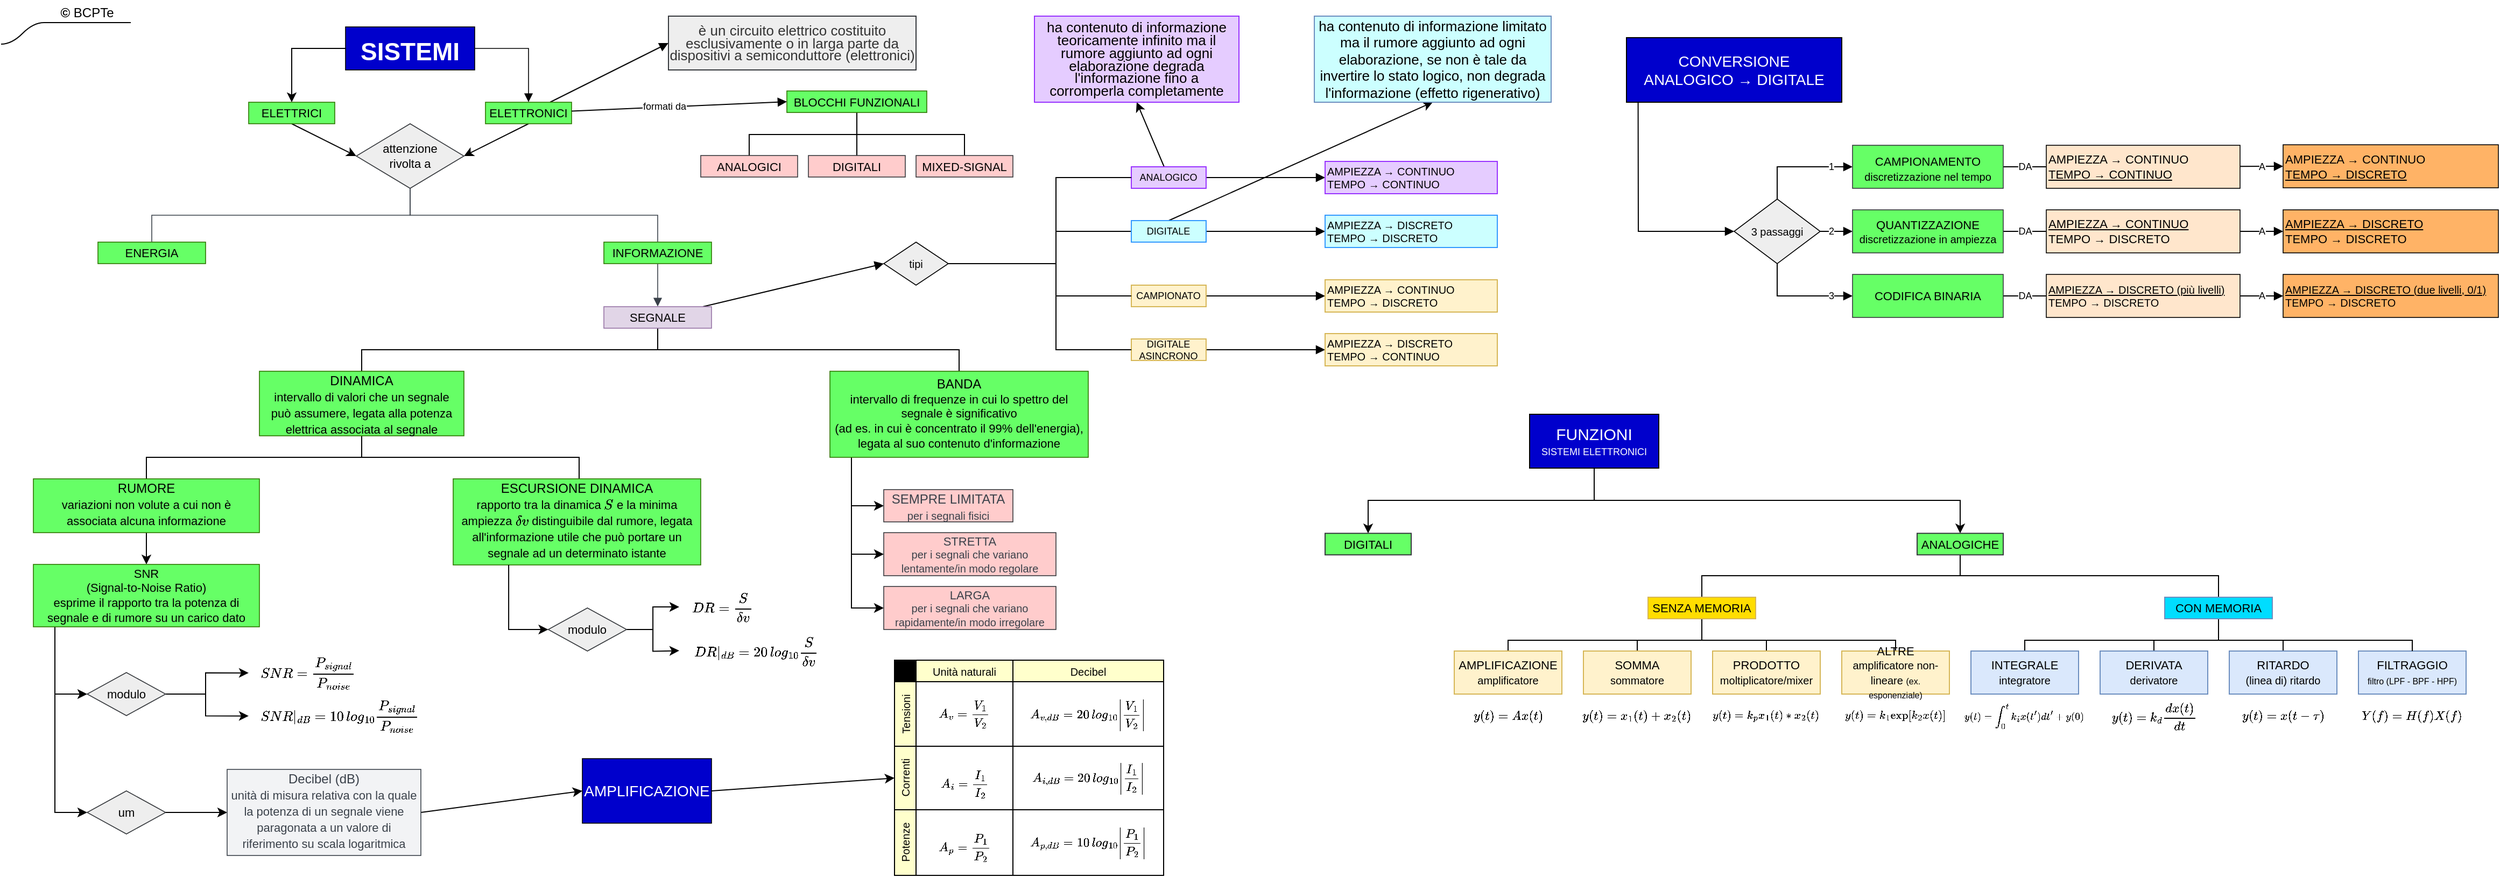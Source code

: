 <mxfile version="19.0.0" type="github">
  <diagram id="KbQLy3OMnYTvDfTse-Bw" name="Page-1">
    <mxGraphModel dx="327" dy="1841" grid="1" gridSize="10" guides="1" tooltips="1" connect="1" arrows="1" fold="1" page="1" pageScale="1" pageWidth="1169" pageHeight="827" math="1" shadow="0">
      <root>
        <mxCell id="0" />
        <mxCell id="1" parent="0" />
        <mxCell id="S8-AEcQRGxQJLUGlmGjb-95" style="edgeStyle=orthogonalEdgeStyle;rounded=0;orthogonalLoop=1;jettySize=auto;html=1;entryX=0.5;entryY=0;entryDx=0;entryDy=0;fontSize=11;strokeColor=#000000;" parent="1" source="V_KuhvTImbU-2_eGopWf-1" target="V_KuhvTImbU-2_eGopWf-2" edge="1">
          <mxGeometry relative="1" as="geometry" />
        </mxCell>
        <UserObject label="&lt;b&gt;&lt;font style=&quot;font-size: 23px;&quot;&gt;SISTEMI&lt;/font&gt;&lt;/b&gt;" lucidchartObjectId="9QElXrMDOgw3" id="V_KuhvTImbU-2_eGopWf-1">
          <mxCell style="html=1;overflow=block;blockSpacing=1;whiteSpace=wrap;fontSize=14;spacing=9;strokeOpacity=100;fillOpacity=100;rounded=0;absoluteArcSize=1;arcSize=9;strokeWidth=0.8;fillColor=#0000CC;strokeColor=#000000;fontColor=#FFFFFF;container=0;" parent="1" vertex="1">
            <mxGeometry x="320" y="-1630" width="120" height="40" as="geometry" />
          </mxCell>
        </UserObject>
        <mxCell id="S8-AEcQRGxQJLUGlmGjb-93" style="rounded=0;orthogonalLoop=1;jettySize=auto;html=1;entryX=0;entryY=0.5;entryDx=0;entryDy=0;fontSize=11;exitX=0.5;exitY=1;exitDx=0;exitDy=0;" parent="1" source="V_KuhvTImbU-2_eGopWf-2" target="V_KuhvTImbU-2_eGopWf-6" edge="1">
          <mxGeometry relative="1" as="geometry" />
        </mxCell>
        <UserObject label="ELETTRICI" lucidchartObjectId="oREl5EtMewR." id="V_KuhvTImbU-2_eGopWf-2">
          <mxCell style="html=1;overflow=block;blockSpacing=1;whiteSpace=wrap;fontSize=11;spacing=0;strokeOpacity=100;fillOpacity=100;rounded=0;absoluteArcSize=1;arcSize=9;strokeWidth=0.8;fillColor=#66FF66;strokeColor=#2D7600;fontColor=#000000;container=0;" parent="1" vertex="1">
            <mxGeometry x="230" y="-1560" width="80" height="20" as="geometry" />
          </mxCell>
        </UserObject>
        <mxCell id="S8-AEcQRGxQJLUGlmGjb-92" style="rounded=0;orthogonalLoop=1;jettySize=auto;html=1;entryX=1;entryY=0.5;entryDx=0;entryDy=0;fontSize=11;exitX=0.5;exitY=1;exitDx=0;exitDy=0;" parent="1" source="V_KuhvTImbU-2_eGopWf-3" target="V_KuhvTImbU-2_eGopWf-6" edge="1">
          <mxGeometry relative="1" as="geometry" />
        </mxCell>
        <mxCell id="HUOxFKLSnK8g2RsHbuWe-12" style="edgeStyle=none;rounded=0;jumpStyle=none;jumpSize=6;orthogonalLoop=1;jettySize=auto;html=1;entryX=0;entryY=0.5;entryDx=0;entryDy=0;fontSize=9;startFill=1;endArrow=block;endFill=1;sourcePerimeterSpacing=0;targetPerimeterSpacing=0;strokeWidth=1;exitX=0.75;exitY=0;exitDx=0;exitDy=0;" parent="1" source="V_KuhvTImbU-2_eGopWf-3" target="HUOxFKLSnK8g2RsHbuWe-11" edge="1">
          <mxGeometry relative="1" as="geometry" />
        </mxCell>
        <UserObject label="ELETTRONICI" lucidchartObjectId="GREljfqATe~l" id="V_KuhvTImbU-2_eGopWf-3">
          <mxCell style="html=1;overflow=block;blockSpacing=1;whiteSpace=wrap;fontSize=11;spacing=0;strokeOpacity=100;fillOpacity=100;rounded=0;absoluteArcSize=1;arcSize=9;strokeWidth=0.8;fillColor=#66FF66;strokeColor=#2D7600;fontColor=#000000;container=0;" parent="1" vertex="1">
            <mxGeometry x="450" y="-1560" width="80" height="20" as="geometry" />
          </mxCell>
        </UserObject>
        <UserObject label="" lucidchartObjectId="fVElLN0B~Lug" id="V_KuhvTImbU-2_eGopWf-5">
          <mxCell style="html=1;jettySize=18;whiteSpace=wrap;fontSize=13;strokeColor=#000000;strokeOpacity=100;strokeWidth=0.8;rounded=0;arcSize=0;edgeStyle=orthogonalEdgeStyle;startArrow=none;endArrow=block;endFill=1;exitX=1.002;exitY=0.5;exitPerimeter=0;entryX=0.5;entryY=-0.008;entryPerimeter=0;" parent="1" source="V_KuhvTImbU-2_eGopWf-1" target="V_KuhvTImbU-2_eGopWf-3" edge="1">
            <mxGeometry width="100" height="100" relative="1" as="geometry">
              <Array as="points" />
            </mxGeometry>
          </mxCell>
        </UserObject>
        <UserObject label="attenzione&lt;br&gt;rivolta a" lucidchartObjectId="2ZElksRTVC9U" id="V_KuhvTImbU-2_eGopWf-6">
          <mxCell style="html=1;overflow=block;blockSpacing=1;whiteSpace=wrap;rhombus;fontSize=11;spacing=2;strokeColor=#36393d;strokeOpacity=100;fillOpacity=100;rounded=0;absoluteArcSize=1;arcSize=9;fillColor=#eeeeee;strokeWidth=0.8;align=center;labelPosition=center;verticalLabelPosition=middle;verticalAlign=middle;fontColor=#000000;container=0;" parent="1" vertex="1">
            <mxGeometry x="330" y="-1540" width="100" height="60" as="geometry" />
          </mxCell>
        </UserObject>
        <UserObject label="ENERGIA" lucidchartObjectId="r1El8VEPG0fk" id="V_KuhvTImbU-2_eGopWf-9">
          <mxCell style="html=1;overflow=block;blockSpacing=1;whiteSpace=wrap;fontSize=11;align=center;spacing=3.8;strokeOpacity=100;fillOpacity=100;rounded=0;absoluteArcSize=1;arcSize=9;strokeWidth=0.8;fillColor=#66FF66;strokeColor=#2D7600;fontColor=#000000;container=0;" parent="1" vertex="1">
            <mxGeometry x="90" y="-1430" width="100" height="20" as="geometry" />
          </mxCell>
        </UserObject>
        <UserObject label="INFORMAZIONE" lucidchartObjectId="41ElJIFpAn1h" id="V_KuhvTImbU-2_eGopWf-10">
          <mxCell style="html=1;overflow=block;blockSpacing=1;whiteSpace=wrap;fontSize=11;spacing=3.8;strokeOpacity=100;fillOpacity=100;rounded=0;absoluteArcSize=1;arcSize=9;strokeWidth=0.8;fillColor=#66FF66;strokeColor=#2D7600;fontColor=#000000;container=0;" parent="1" vertex="1">
            <mxGeometry x="560" y="-1430" width="100" height="20" as="geometry" />
          </mxCell>
        </UserObject>
        <mxCell id="S8-AEcQRGxQJLUGlmGjb-97" style="edgeStyle=orthogonalEdgeStyle;rounded=0;orthogonalLoop=1;jettySize=auto;html=1;entryX=0.5;entryY=0;entryDx=0;entryDy=0;fontSize=11;endArrow=none;endFill=0;" parent="1" source="V_KuhvTImbU-2_eGopWf-11" target="V_KuhvTImbU-2_eGopWf-15" edge="1">
          <mxGeometry relative="1" as="geometry">
            <Array as="points">
              <mxPoint x="795" y="-1530" />
              <mxPoint x="895" y="-1530" />
            </Array>
          </mxGeometry>
        </mxCell>
        <mxCell id="S8-AEcQRGxQJLUGlmGjb-98" style="edgeStyle=orthogonalEdgeStyle;rounded=0;orthogonalLoop=1;jettySize=auto;html=1;entryX=0.5;entryY=0;entryDx=0;entryDy=0;fontSize=11;endArrow=none;endFill=0;" parent="1" source="V_KuhvTImbU-2_eGopWf-11" target="V_KuhvTImbU-2_eGopWf-14" edge="1">
          <mxGeometry relative="1" as="geometry" />
        </mxCell>
        <mxCell id="S8-AEcQRGxQJLUGlmGjb-99" style="edgeStyle=orthogonalEdgeStyle;rounded=0;orthogonalLoop=1;jettySize=auto;html=1;entryX=0.5;entryY=0;entryDx=0;entryDy=0;fontSize=11;endArrow=none;endFill=0;" parent="1" source="V_KuhvTImbU-2_eGopWf-11" target="V_KuhvTImbU-2_eGopWf-13" edge="1">
          <mxGeometry relative="1" as="geometry">
            <Array as="points">
              <mxPoint x="795" y="-1530" />
              <mxPoint x="695" y="-1530" />
            </Array>
          </mxGeometry>
        </mxCell>
        <UserObject label="BLOCCHI FUNZIONALI" lucidchartObjectId="E5El9gGK8zPB" id="V_KuhvTImbU-2_eGopWf-11">
          <mxCell style="html=1;overflow=block;blockSpacing=1;whiteSpace=wrap;fontSize=11;spacing=0;strokeOpacity=100;fillOpacity=100;rounded=0;absoluteArcSize=1;arcSize=9;strokeWidth=0.8;fillColor=#66FF66;strokeColor=#2D7600;fontColor=#000000;container=0;" parent="1" vertex="1">
            <mxGeometry x="730" y="-1570.47" width="130" height="20" as="geometry" />
          </mxCell>
        </UserObject>
        <mxCell id="S8-AEcQRGxQJLUGlmGjb-33" style="rounded=0;orthogonalLoop=1;jettySize=auto;html=1;entryX=0;entryY=0.5;entryDx=0;entryDy=0;fontFamily=Helvetica;fontSize=9;endArrow=block;endFill=1;strokeColor=#000000;" parent="1" source="V_KuhvTImbU-2_eGopWf-3" target="V_KuhvTImbU-2_eGopWf-11" edge="1">
          <mxGeometry relative="1" as="geometry" />
        </mxCell>
        <mxCell id="HUOxFKLSnK8g2RsHbuWe-13" value="formati da" style="edgeLabel;html=1;align=center;verticalAlign=middle;resizable=0;points=[];fontSize=9;" parent="S8-AEcQRGxQJLUGlmGjb-33" vertex="1" connectable="0">
          <mxGeometry x="-0.213" y="1" relative="1" as="geometry">
            <mxPoint x="7" as="offset" />
          </mxGeometry>
        </mxCell>
        <UserObject label="ANALOGICI" lucidchartObjectId="~5ElXes_VRlE" id="V_KuhvTImbU-2_eGopWf-13">
          <mxCell style="html=1;overflow=block;blockSpacing=1;whiteSpace=wrap;fontSize=11;spacing=3.8;strokeColor=#36393d;strokeOpacity=100;fillOpacity=100;rounded=0;absoluteArcSize=1;arcSize=9;fillColor=#ffcccc;strokeWidth=0.8;container=0;" parent="1" vertex="1">
            <mxGeometry x="650" y="-1510.47" width="90" height="20" as="geometry" />
          </mxCell>
        </UserObject>
        <UserObject label="DIGITALI" lucidchartObjectId="h6ElQ-4IRWUj" id="V_KuhvTImbU-2_eGopWf-14">
          <mxCell style="html=1;overflow=block;blockSpacing=1;whiteSpace=wrap;fontSize=11;spacing=3.8;strokeColor=#36393d;strokeOpacity=100;fillOpacity=100;rounded=0;absoluteArcSize=1;arcSize=9;fillColor=#ffcccc;strokeWidth=0.8;container=0;" parent="1" vertex="1">
            <mxGeometry x="750" y="-1510.47" width="90" height="20" as="geometry" />
          </mxCell>
        </UserObject>
        <UserObject label="MIXED-SIGNAL" lucidchartObjectId="l6El-GRD.1cs" id="V_KuhvTImbU-2_eGopWf-15">
          <mxCell style="html=1;overflow=block;blockSpacing=1;whiteSpace=wrap;fontSize=11;spacing=3.8;strokeColor=#36393d;strokeOpacity=100;fillOpacity=100;rounded=0;absoluteArcSize=1;arcSize=9;fillColor=#ffcccc;strokeWidth=0.8;container=0;" parent="1" vertex="1">
            <mxGeometry x="850" y="-1510.47" width="90" height="20" as="geometry" />
          </mxCell>
        </UserObject>
        <mxCell id="S8-AEcQRGxQJLUGlmGjb-69" style="edgeStyle=orthogonalEdgeStyle;rounded=0;orthogonalLoop=1;jettySize=auto;html=1;entryX=0.5;entryY=0;entryDx=0;entryDy=0;fontSize=9;exitX=0.5;exitY=1;exitDx=0;exitDy=0;endArrow=none;endFill=0;" parent="1" source="V_KuhvTImbU-2_eGopWf-19" target="V_KuhvTImbU-2_eGopWf-21" edge="1">
          <mxGeometry relative="1" as="geometry">
            <Array as="points">
              <mxPoint x="610" y="-1330" />
              <mxPoint x="335" y="-1330" />
            </Array>
          </mxGeometry>
        </mxCell>
        <mxCell id="S8-AEcQRGxQJLUGlmGjb-70" style="edgeStyle=orthogonalEdgeStyle;rounded=0;orthogonalLoop=1;jettySize=auto;html=1;entryX=0.5;entryY=0;entryDx=0;entryDy=0;fontSize=9;exitX=0.5;exitY=1;exitDx=0;exitDy=0;endArrow=none;endFill=0;" parent="1" source="V_KuhvTImbU-2_eGopWf-19" target="V_KuhvTImbU-2_eGopWf-22" edge="1">
          <mxGeometry relative="1" as="geometry">
            <Array as="points">
              <mxPoint x="610" y="-1330" />
              <mxPoint x="890" y="-1330" />
            </Array>
          </mxGeometry>
        </mxCell>
        <mxCell id="S8-AEcQRGxQJLUGlmGjb-112" style="edgeStyle=none;rounded=0;jumpSize=6;orthogonalLoop=1;jettySize=auto;html=1;entryX=0;entryY=0.5;entryDx=0;entryDy=0;fontSize=10;endArrow=block;endFill=1;endSize=6;strokeWidth=1;" parent="1" source="V_KuhvTImbU-2_eGopWf-19" target="S8-AEcQRGxQJLUGlmGjb-106" edge="1">
          <mxGeometry relative="1" as="geometry" />
        </mxCell>
        <UserObject label="SEGNALE" lucidchartObjectId="i~ElQbq9KEDh" id="V_KuhvTImbU-2_eGopWf-19">
          <mxCell style="html=1;overflow=block;blockSpacing=1;whiteSpace=wrap;fontSize=11;spacing=3.8;strokeOpacity=100;fillOpacity=100;rounded=0;absoluteArcSize=1;arcSize=9;strokeWidth=0.8;fillColor=#e1d5e7;strokeColor=#9673a6;container=0;" parent="1" vertex="1">
            <mxGeometry x="560" y="-1370" width="100" height="20" as="geometry" />
          </mxCell>
        </UserObject>
        <UserObject label="" lucidchartObjectId="vaFlGMC20mRY" id="V_KuhvTImbU-2_eGopWf-20">
          <mxCell style="html=1;jettySize=18;whiteSpace=wrap;fontSize=13;strokeColor=#3a414a;strokeOpacity=100;strokeWidth=0.8;rounded=0;arcSize=12;edgeStyle=orthogonalEdgeStyle;startArrow=none;endArrow=block;endFill=1;exitX=0.5;exitY=1.012;exitPerimeter=0;entryX=0.5;entryY=-0.008;entryPerimeter=0;" parent="1" source="V_KuhvTImbU-2_eGopWf-10" target="V_KuhvTImbU-2_eGopWf-19" edge="1">
            <mxGeometry width="100" height="100" relative="1" as="geometry">
              <Array as="points" />
            </mxGeometry>
          </mxCell>
        </UserObject>
        <mxCell id="S8-AEcQRGxQJLUGlmGjb-72" style="edgeStyle=orthogonalEdgeStyle;rounded=0;orthogonalLoop=1;jettySize=auto;html=1;entryX=0.5;entryY=0;entryDx=0;entryDy=0;fontSize=9;endArrow=none;endFill=0;" parent="1" source="V_KuhvTImbU-2_eGopWf-21" target="V_KuhvTImbU-2_eGopWf-23" edge="1">
          <mxGeometry relative="1" as="geometry">
            <Array as="points">
              <mxPoint x="335" y="-1230" />
              <mxPoint x="135" y="-1230" />
            </Array>
          </mxGeometry>
        </mxCell>
        <mxCell id="S8-AEcQRGxQJLUGlmGjb-73" style="edgeStyle=orthogonalEdgeStyle;rounded=0;orthogonalLoop=1;jettySize=auto;html=1;fontSize=9;endArrow=none;endFill=0;" parent="1" source="V_KuhvTImbU-2_eGopWf-21" target="V_KuhvTImbU-2_eGopWf-25" edge="1">
          <mxGeometry relative="1" as="geometry">
            <Array as="points">
              <mxPoint x="335" y="-1230" />
              <mxPoint x="537" y="-1230" />
            </Array>
          </mxGeometry>
        </mxCell>
        <UserObject label="&lt;div style=&quot;display: flex; justify-content: center; text-align: center; align-items: baseline; font-size: 9px; line-height: 1.25; margin-top: -2px;&quot;&gt;&lt;span style=&quot;font-size: 12px;&quot;&gt;&lt;span style=&quot;&quot;&gt;DINAMICA&lt;br style=&quot;font-size: 11px;&quot;&gt;&lt;/span&gt;&lt;font size=&quot;1&quot;&gt;&lt;span style=&quot;font-size: 11px;&quot;&gt;intervallo di valori che un segnale può assumere, legata alla potenza elettrica associata al segnale&lt;/span&gt;&lt;/font&gt;&lt;/span&gt;&lt;/div&gt;" lucidchartObjectId="CaFlC.bQDcfy" id="V_KuhvTImbU-2_eGopWf-21">
          <mxCell style="html=1;overflow=block;blockSpacing=1;whiteSpace=wrap;fontSize=11;spacing=3.8;strokeOpacity=100;fillOpacity=100;rounded=0;absoluteArcSize=1;arcSize=9;strokeWidth=0.8;fontFamily=Helvetica;fillColor=#66FF66;strokeColor=#2D7600;fontColor=#000000;container=0;" parent="1" vertex="1">
            <mxGeometry x="240" y="-1310" width="190" height="60" as="geometry" />
          </mxCell>
        </UserObject>
        <mxCell id="pplWBhZg-RcZurgzW7AX-15" style="edgeStyle=orthogonalEdgeStyle;rounded=0;orthogonalLoop=1;jettySize=auto;html=1;fontSize=12;entryX=0;entryY=0.5;entryDx=0;entryDy=0;" parent="1" source="V_KuhvTImbU-2_eGopWf-22" target="V_KuhvTImbU-2_eGopWf-53" edge="1">
          <mxGeometry relative="1" as="geometry">
            <mxPoint x="790" y="-1190" as="targetPoint" />
            <Array as="points">
              <mxPoint x="790" y="-1185" />
            </Array>
          </mxGeometry>
        </mxCell>
        <mxCell id="pplWBhZg-RcZurgzW7AX-16" style="edgeStyle=orthogonalEdgeStyle;rounded=0;orthogonalLoop=1;jettySize=auto;html=1;entryX=0;entryY=0.5;entryDx=0;entryDy=0;fontSize=12;" parent="1" source="V_KuhvTImbU-2_eGopWf-22" edge="1">
          <mxGeometry relative="1" as="geometry">
            <mxPoint x="820" y="-1140" as="targetPoint" />
            <Array as="points">
              <mxPoint x="790" y="-1140" />
            </Array>
          </mxGeometry>
        </mxCell>
        <mxCell id="pplWBhZg-RcZurgzW7AX-17" style="edgeStyle=orthogonalEdgeStyle;rounded=0;orthogonalLoop=1;jettySize=auto;html=1;entryX=0;entryY=0.5;entryDx=0;entryDy=0;fontSize=12;" parent="1" source="V_KuhvTImbU-2_eGopWf-22" target="V_KuhvTImbU-2_eGopWf-55" edge="1">
          <mxGeometry relative="1" as="geometry">
            <Array as="points">
              <mxPoint x="790" y="-1090" />
              <mxPoint x="820" y="-1090" />
            </Array>
          </mxGeometry>
        </mxCell>
        <UserObject label="&lt;div style=&quot;display: flex; justify-content: center; text-align: center; align-items: baseline; font-size: 11px; line-height: 1.25; margin-top: -2px;&quot;&gt;&lt;span style=&quot;&quot;&gt;&lt;span style=&quot;&quot;&gt;&lt;font style=&quot;font-size: 12px;&quot;&gt;BANDA&lt;/font&gt;&lt;br style=&quot;font-size: 11px;&quot;&gt;&lt;/span&gt;&lt;span style=&quot;&quot;&gt;intervallo di frequenze in cui lo spettro del segnale è significativo&lt;br style=&quot;&quot;&gt;(ad es. in cui è concentrato il 99% dell&#39;energia), legata al suo contenuto d&#39;informazione&lt;br style=&quot;font-size: 11px;&quot;&gt;&lt;/span&gt;&lt;/span&gt;&lt;/div&gt;" lucidchartObjectId="NaFljsvgDDDa" id="V_KuhvTImbU-2_eGopWf-22">
          <mxCell style="html=1;overflow=block;blockSpacing=1;whiteSpace=wrap;fontSize=11;spacing=3.8;strokeOpacity=100;fillOpacity=100;rounded=0;absoluteArcSize=1;arcSize=9;strokeWidth=0.8;fillColor=#66FF66;strokeColor=#2D7600;fontColor=#000000;container=0;points=[[0,0,0,0,0],[0,0.24,0,0,0],[0,0.5,0,0,0],[0,0.76,0,0,0],[0,1,0,0,0],[0.05,1,0,0,2],[0.25,0,0,0,0],[0.25,1,0,0,0],[0.5,0,0,0,0],[0.5,1,0,0,0],[0.75,0,0,0,0],[0.75,1,0,0,0],[1,0,0,0,0],[1,0.26,0,0,0],[1,0.5,0,0,0],[1,0.76,0,0,0],[1,1,0,0,0]];" parent="1" vertex="1">
            <mxGeometry x="770" y="-1310" width="240" height="80" as="geometry" />
          </mxCell>
        </UserObject>
        <mxCell id="S8-AEcQRGxQJLUGlmGjb-68" style="edgeStyle=orthogonalEdgeStyle;rounded=0;orthogonalLoop=1;jettySize=auto;html=1;entryX=0.5;entryY=0;entryDx=0;entryDy=0;fontSize=9;" parent="1" source="V_KuhvTImbU-2_eGopWf-23" target="V_KuhvTImbU-2_eGopWf-27" edge="1">
          <mxGeometry relative="1" as="geometry" />
        </mxCell>
        <UserObject label="&lt;div style=&quot;display: flex; justify-content: center; text-align: center; align-items: baseline; font-size: 9px; line-height: 1.25; margin-top: -2px;&quot;&gt;&lt;span style=&quot;font-size: 12px;&quot;&gt;&lt;span style=&quot;&quot;&gt;RUMORE&lt;br style=&quot;font-size: 11px;&quot;&gt;&lt;/span&gt;&lt;font size=&quot;1&quot;&gt;&lt;span style=&quot;font-size: 11px;&quot;&gt;variazioni non volute a cui non è associata alcuna informazione&lt;/span&gt;&lt;/font&gt;&lt;/span&gt;&lt;/div&gt;" lucidchartObjectId="ceFloytlK~nw" id="V_KuhvTImbU-2_eGopWf-23">
          <mxCell style="html=1;overflow=block;blockSpacing=1;whiteSpace=wrap;fontSize=11;spacing=3.8;strokeOpacity=100;fillOpacity=100;rounded=0;absoluteArcSize=1;arcSize=9;strokeWidth=0.8;fillColor=#66FF66;strokeColor=#2D7600;fontColor=#000000;container=0;" parent="1" vertex="1">
            <mxGeometry x="30" y="-1210" width="210" height="50" as="geometry" />
          </mxCell>
        </UserObject>
        <UserObject label="&lt;div style=&quot;display: flex; justify-content: center; text-align: center; align-items: baseline; font-size: 12px; line-height: 1.25; margin-top: -2px;&quot;&gt;&lt;font style=&quot;font-size: 12px;&quot;&gt;&lt;span style=&quot;&quot;&gt;&lt;span style=&quot;&quot;&gt;ESCURSIONE DINAMICA&lt;br style=&quot;&quot;&gt;&lt;/span&gt;&lt;font size=&quot;1&quot;&gt;&lt;span style=&quot;font-size: 11px;&quot;&gt;rapporto tra la dinamica \(S\) e la minima ampiezza \(\delta v\) distinguibile dal rumore, legata all&#39;informazione utile che può portare un segnale ad un determinato istante&lt;/span&gt;&lt;/font&gt;&lt;/span&gt;&lt;/font&gt;&lt;/div&gt;" lucidchartObjectId="-iFlFDH.yqT3" id="V_KuhvTImbU-2_eGopWf-25">
          <mxCell style="html=1;overflow=block;blockSpacing=1;whiteSpace=wrap;fontSize=11;spacing=3.8;strokeOpacity=100;fillOpacity=100;rounded=0;absoluteArcSize=1;arcSize=9;strokeWidth=0.8;fillColor=#66FF66;strokeColor=#2D7600;fontColor=#000000;container=0;" parent="1" vertex="1">
            <mxGeometry x="420" y="-1210" width="230" height="80" as="geometry" />
          </mxCell>
        </UserObject>
        <mxCell id="bP6iZzroc04yHyCrc2Ij-1" style="edgeStyle=orthogonalEdgeStyle;orthogonalLoop=1;jettySize=auto;html=1;entryX=0;entryY=0.5;entryDx=0;entryDy=0;rounded=0;" parent="1" source="V_KuhvTImbU-2_eGopWf-27" target="V_KuhvTImbU-2_eGopWf-31" edge="1">
          <mxGeometry relative="1" as="geometry">
            <Array as="points">
              <mxPoint x="50" y="-1010" />
            </Array>
          </mxGeometry>
        </mxCell>
        <mxCell id="bP6iZzroc04yHyCrc2Ij-2" style="edgeStyle=orthogonalEdgeStyle;rounded=0;orthogonalLoop=1;jettySize=auto;html=1;entryX=0;entryY=0.5;entryDx=0;entryDy=0;" parent="1" source="V_KuhvTImbU-2_eGopWf-27" target="V_KuhvTImbU-2_eGopWf-32" edge="1">
          <mxGeometry relative="1" as="geometry">
            <Array as="points">
              <mxPoint x="50" y="-900" />
            </Array>
          </mxGeometry>
        </mxCell>
        <UserObject label="&lt;div style=&quot;display: flex; justify-content: center; text-align: center; align-items: baseline; font-size: 9px; line-height: 1.25; margin-top: -2px;&quot;&gt;&lt;span style=&quot;font-size: 11px;&quot;&gt;&lt;span style=&quot;&quot;&gt;SNR&lt;br style=&quot;font-size: 11px;&quot;&gt;&lt;/span&gt;&lt;span style=&quot;&quot;&gt;(Signal-to-Noise Ratio)&lt;br style=&quot;font-size: 11px;&quot;&gt;esprime il rapporto tra la potenza di segnale e di rumore su un carico dato&lt;/span&gt;&lt;/span&gt;&lt;/div&gt;" lucidchartObjectId="NlFl~mT72mBA" id="V_KuhvTImbU-2_eGopWf-27">
          <mxCell style="html=1;overflow=block;blockSpacing=1;whiteSpace=wrap;fontSize=11;spacing=3.8;strokeOpacity=100;fillOpacity=100;rounded=0;absoluteArcSize=1;arcSize=9;strokeWidth=0.8;fillColor=#66FF66;strokeColor=#2D7600;fontColor=#000000;container=0;" parent="1" vertex="1">
            <mxGeometry x="30" y="-1130.5" width="210" height="58" as="geometry" />
          </mxCell>
        </UserObject>
        <UserObject label="" lucidchartObjectId="zpFlL2CMC-he" id="V_KuhvTImbU-2_eGopWf-29">
          <mxCell style="html=1;jettySize=18;whiteSpace=wrap;fontSize=13;strokeColor=#3a414a;strokeOpacity=100;strokeWidth=0.8;rounded=0;arcSize=0;edgeStyle=orthogonalEdgeStyle;startArrow=none;endArrow=none;endFill=0;exitX=0.5;exitY=0.991;exitPerimeter=0;entryX=0.5;entryY=-0.012;entryPerimeter=0;" parent="1" source="V_KuhvTImbU-2_eGopWf-6" target="V_KuhvTImbU-2_eGopWf-9" edge="1">
            <mxGeometry width="100" height="100" relative="1" as="geometry">
              <Array as="points" />
            </mxGeometry>
          </mxCell>
        </UserObject>
        <UserObject label="" lucidchartObjectId="CpFlIvJUsDqa" id="V_KuhvTImbU-2_eGopWf-30">
          <mxCell style="html=1;jettySize=18;whiteSpace=wrap;fontSize=13;strokeColor=#3a414a;strokeOpacity=100;strokeWidth=0.8;rounded=0;arcSize=0;edgeStyle=orthogonalEdgeStyle;startArrow=none;endArrow=none;endFill=0;exitX=0.5;exitY=0.991;exitPerimeter=0;entryX=0.5;entryY=-0.012;entryPerimeter=0;" parent="1" source="V_KuhvTImbU-2_eGopWf-6" target="V_KuhvTImbU-2_eGopWf-10" edge="1">
            <mxGeometry width="100" height="100" relative="1" as="geometry">
              <Array as="points" />
            </mxGeometry>
          </mxCell>
        </UserObject>
        <mxCell id="S8-AEcQRGxQJLUGlmGjb-74" style="edgeStyle=orthogonalEdgeStyle;rounded=0;orthogonalLoop=1;jettySize=auto;html=1;entryX=0;entryY=0.5;entryDx=0;entryDy=0;fontSize=10;" parent="1" source="V_KuhvTImbU-2_eGopWf-31" target="63lxZahk68hWmBlvhvrG-60" edge="1">
          <mxGeometry relative="1" as="geometry">
            <mxPoint x="220" y="-1039.685" as="targetPoint" />
            <Array as="points">
              <mxPoint x="190" y="-1010" />
              <mxPoint x="190" y="-1030" />
            </Array>
          </mxGeometry>
        </mxCell>
        <mxCell id="S8-AEcQRGxQJLUGlmGjb-75" style="edgeStyle=orthogonalEdgeStyle;rounded=0;orthogonalLoop=1;jettySize=auto;html=1;entryX=0;entryY=0.5;entryDx=0;entryDy=0;fontSize=10;" parent="1" source="V_KuhvTImbU-2_eGopWf-31" target="63lxZahk68hWmBlvhvrG-62" edge="1">
          <mxGeometry relative="1" as="geometry">
            <mxPoint x="220" y="-980" as="targetPoint" />
            <Array as="points">
              <mxPoint x="190" y="-1010" />
              <mxPoint x="190" y="-990" />
            </Array>
          </mxGeometry>
        </mxCell>
        <UserObject label="modulo" lucidchartObjectId="kuFlH_ao~T5j" id="V_KuhvTImbU-2_eGopWf-31">
          <mxCell style="html=1;overflow=block;blockSpacing=1;whiteSpace=wrap;rhombus;fontSize=11;spacing=3.8;strokeColor=#36393d;strokeOpacity=100;fillOpacity=100;rounded=0;absoluteArcSize=1;arcSize=9;fillColor=#eeeeee;strokeWidth=0.8;fontColor=#000000;container=0;" parent="1" vertex="1">
            <mxGeometry x="80" y="-1030" width="72.87" height="40" as="geometry" />
          </mxCell>
        </UserObject>
        <UserObject label="um" lucidchartObjectId="7uFlqthe8yNe" id="V_KuhvTImbU-2_eGopWf-32">
          <mxCell style="html=1;overflow=block;blockSpacing=1;whiteSpace=wrap;rhombus;fontSize=11;spacing=3.8;strokeColor=#36393d;strokeOpacity=100;fillOpacity=100;rounded=0;absoluteArcSize=1;arcSize=9;fillColor=#eeeeee;strokeWidth=0.8;fontColor=#000000;container=0;" parent="1" vertex="1">
            <mxGeometry x="80" y="-920" width="72.87" height="40" as="geometry" />
          </mxCell>
        </UserObject>
        <mxCell id="96M0zjr4_rp7GjVEyhmA-2" style="rounded=0;orthogonalLoop=1;jettySize=auto;html=1;entryX=0;entryY=0.5;entryDx=0;entryDy=0;exitX=1;exitY=0.5;exitDx=0;exitDy=0;" parent="1" source="V_KuhvTImbU-2_eGopWf-37" target="96M0zjr4_rp7GjVEyhmA-1" edge="1">
          <mxGeometry relative="1" as="geometry" />
        </mxCell>
        <UserObject label="&lt;div style=&quot;display: flex; justify-content: center; text-align: center; align-items: baseline; line-height: 1.25; margin-top: -2px; font-size: 12px;&quot;&gt;&lt;span&gt;&lt;span style=&quot;color: rgb(58, 65, 74);&quot;&gt;&lt;font style=&quot;font-size: 12px;&quot;&gt;Decibel (dB)&lt;/font&gt;&lt;br&gt;&lt;/span&gt;&lt;font size=&quot;1&quot;&gt;&lt;span style=&quot;color: rgb(58, 65, 74); font-size: 11px;&quot;&gt;unità di misura relativa con la quale la potenza di un segnale viene paragonata a un valore di riferimento su scala logaritmica&lt;/span&gt;&lt;/font&gt;&lt;/span&gt;&lt;/div&gt;" lucidchartObjectId="TzFl0S9uKZ~m" id="V_KuhvTImbU-2_eGopWf-37">
          <mxCell style="html=1;overflow=block;blockSpacing=1;whiteSpace=wrap;fontSize=13;spacing=3.8;strokeColor=#3a414a;strokeOpacity=100;fillOpacity=100;rounded=0;absoluteArcSize=1;arcSize=9;fillColor=#f2f3f5;strokeWidth=0.8;container=0;" parent="1" vertex="1">
            <mxGeometry x="210" y="-940" width="180" height="80" as="geometry" />
          </mxCell>
        </UserObject>
        <mxCell id="S8-AEcQRGxQJLUGlmGjb-23" style="edgeStyle=elbowEdgeStyle;rounded=0;orthogonalLoop=1;jettySize=auto;html=1;fontFamily=Helvetica;fontSize=14;" parent="1" source="V_KuhvTImbU-2_eGopWf-32" target="V_KuhvTImbU-2_eGopWf-37" edge="1">
          <mxGeometry relative="1" as="geometry" />
        </mxCell>
        <mxCell id="S8-AEcQRGxQJLUGlmGjb-77" style="edgeStyle=orthogonalEdgeStyle;rounded=0;orthogonalLoop=1;jettySize=auto;html=1;entryX=0;entryY=0.5;entryDx=0;entryDy=0;fontSize=10;" parent="1" source="V_KuhvTImbU-2_eGopWf-39" edge="1">
          <mxGeometry relative="1" as="geometry">
            <mxPoint x="630" y="-1050.315" as="targetPoint" />
          </mxGeometry>
        </mxCell>
        <mxCell id="S8-AEcQRGxQJLUGlmGjb-78" style="edgeStyle=orthogonalEdgeStyle;rounded=0;orthogonalLoop=1;jettySize=auto;html=1;entryX=0;entryY=0.5;entryDx=0;entryDy=0;fontSize=10;" parent="1" source="V_KuhvTImbU-2_eGopWf-39" target="63lxZahk68hWmBlvhvrG-63" edge="1">
          <mxGeometry relative="1" as="geometry">
            <mxPoint x="630.78" y="-1100.62" as="targetPoint" />
          </mxGeometry>
        </mxCell>
        <UserObject label="modulo" lucidchartObjectId="eGFlUj89s3dI" id="V_KuhvTImbU-2_eGopWf-39">
          <mxCell style="html=1;overflow=block;blockSpacing=1;whiteSpace=wrap;rhombus;fontSize=11;spacing=3.8;strokeColor=#36393d;strokeOpacity=100;fillOpacity=100;rounded=0;absoluteArcSize=1;arcSize=9;fillColor=#eeeeee;strokeWidth=0.8;fontColor=#000000;container=0;" parent="1" vertex="1">
            <mxGeometry x="508.3" y="-1090" width="72.834" height="40" as="geometry" />
          </mxCell>
        </UserObject>
        <mxCell id="S8-AEcQRGxQJLUGlmGjb-7" style="edgeStyle=elbowEdgeStyle;rounded=0;orthogonalLoop=1;jettySize=auto;html=1;entryX=0;entryY=0.5;entryDx=0;entryDy=0;" parent="1" source="V_KuhvTImbU-2_eGopWf-25" target="V_KuhvTImbU-2_eGopWf-39" edge="1">
          <mxGeometry relative="1" as="geometry">
            <Array as="points">
              <mxPoint x="471.552" y="-1087.625" />
            </Array>
          </mxGeometry>
        </mxCell>
        <UserObject label="&lt;div style=&quot;display: flex; justify-content: center; text-align: center; align-items: baseline; font-size: 12px; line-height: 1.25; margin-top: -2px;&quot;&gt;&lt;span style=&quot;&quot;&gt;&lt;span style=&quot;color: rgb(58, 65, 74);&quot;&gt;SEMPRE LIMITATA&lt;br style=&quot;font-size: 11px;&quot;&gt;&lt;/span&gt;&lt;font size=&quot;1&quot;&gt;&lt;span style=&quot;color: rgb(58, 65, 74);&quot;&gt;per i segnali fisici&lt;/span&gt;&lt;/font&gt;&lt;/span&gt;&lt;/div&gt;" lucidchartObjectId="OPFlVcPKJhmu" id="V_KuhvTImbU-2_eGopWf-53">
          <mxCell style="html=1;overflow=block;blockSpacing=1;whiteSpace=wrap;fontSize=11;spacing=3.8;strokeColor=#36393D;strokeOpacity=100;rounded=0;absoluteArcSize=1;arcSize=9;strokeWidth=0.8;fillColor=#ffcccc;container=0;" parent="1" vertex="1">
            <mxGeometry x="820" y="-1200" width="120" height="30" as="geometry" />
          </mxCell>
        </UserObject>
        <UserObject label="&lt;div style=&quot;display: flex; justify-content: center; text-align: center; align-items: baseline; font-size: 9px; line-height: 1.25; margin-top: -2px;&quot;&gt;&lt;span style=&quot;&quot;&gt;&lt;span style=&quot;font-size: 11px; color: rgb(58, 65, 74);&quot;&gt;LARGA&lt;br style=&quot;font-size: 11px;&quot;&gt;&lt;/span&gt;&lt;font size=&quot;1&quot;&gt;&lt;span style=&quot;color: rgb(58, 65, 74); line-height: 1;&quot;&gt;per i segnali che variano rapidamente/in modo irregolare&lt;/span&gt;&lt;/font&gt;&lt;/span&gt;&lt;/div&gt;" lucidchartObjectId="8TFl-1Wmz8BK" id="V_KuhvTImbU-2_eGopWf-55">
          <mxCell style="html=1;overflow=block;blockSpacing=1;whiteSpace=wrap;fontSize=11;spacing=3.8;strokeColor=#36393d;strokeOpacity=100;rounded=0;absoluteArcSize=1;arcSize=9;strokeWidth=0.8;fillColor=#ffcccc;container=0;" parent="1" vertex="1">
            <mxGeometry x="820" y="-1110" width="160" height="40" as="geometry" />
          </mxCell>
        </UserObject>
        <mxCell id="S8-AEcQRGxQJLUGlmGjb-118" style="edgeStyle=none;rounded=0;jumpSize=6;orthogonalLoop=1;jettySize=auto;html=1;entryX=0;entryY=0.5;entryDx=0;entryDy=0;fontSize=10;endArrow=block;endFill=1;endSize=6;strokeWidth=1;" parent="1" source="S8-AEcQRGxQJLUGlmGjb-42" target="S8-AEcQRGxQJLUGlmGjb-114" edge="1">
          <mxGeometry relative="1" as="geometry" />
        </mxCell>
        <mxCell id="63lxZahk68hWmBlvhvrG-4" style="edgeStyle=none;rounded=0;orthogonalLoop=1;jettySize=auto;html=1;entryX=0.5;entryY=1;entryDx=0;entryDy=0;fontSize=11;" parent="1" source="S8-AEcQRGxQJLUGlmGjb-42" target="63lxZahk68hWmBlvhvrG-1" edge="1">
          <mxGeometry relative="1" as="geometry" />
        </mxCell>
        <mxCell id="S8-AEcQRGxQJLUGlmGjb-42" value="&lt;div&gt;ANALOGICO&lt;/div&gt;" style="rounded=0;whiteSpace=wrap;html=1;shadow=0;glass=0;fontFamily=Helvetica;fontSize=9;fillColor=#E5CCFF;strokeColor=#9933FF;container=0;" parent="1" vertex="1">
          <mxGeometry x="1050" y="-1500" width="69.46" height="20" as="geometry" />
        </mxCell>
        <mxCell id="S8-AEcQRGxQJLUGlmGjb-119" style="edgeStyle=none;rounded=0;jumpSize=6;orthogonalLoop=1;jettySize=auto;html=1;entryX=0;entryY=0.5;entryDx=0;entryDy=0;fontSize=10;endArrow=block;endFill=1;endSize=6;strokeWidth=1;" parent="1" source="S8-AEcQRGxQJLUGlmGjb-43" target="S8-AEcQRGxQJLUGlmGjb-115" edge="1">
          <mxGeometry relative="1" as="geometry" />
        </mxCell>
        <mxCell id="63lxZahk68hWmBlvhvrG-5" style="edgeStyle=none;rounded=0;orthogonalLoop=1;jettySize=auto;html=1;entryX=0.5;entryY=1;entryDx=0;entryDy=0;fontSize=11;exitX=0.5;exitY=0;exitDx=0;exitDy=0;" parent="1" source="S8-AEcQRGxQJLUGlmGjb-43" target="63lxZahk68hWmBlvhvrG-3" edge="1">
          <mxGeometry relative="1" as="geometry" />
        </mxCell>
        <mxCell id="S8-AEcQRGxQJLUGlmGjb-43" value="DIGITALE" style="rounded=0;whiteSpace=wrap;html=1;shadow=0;glass=0;fontFamily=Helvetica;fontSize=9;fillColor=#CCFFFF;strokeColor=#6c8ebf;container=0;" parent="1" vertex="1">
          <mxGeometry x="1050" y="-1450" width="69.46" height="20" as="geometry" />
        </mxCell>
        <mxCell id="S8-AEcQRGxQJLUGlmGjb-96" style="edgeStyle=orthogonalEdgeStyle;rounded=0;orthogonalLoop=1;jettySize=auto;html=1;exitX=0.5;exitY=1;exitDx=0;exitDy=0;fontSize=11;" parent="1" source="V_KuhvTImbU-2_eGopWf-15" target="V_KuhvTImbU-2_eGopWf-15" edge="1">
          <mxGeometry relative="1" as="geometry" />
        </mxCell>
        <mxCell id="S8-AEcQRGxQJLUGlmGjb-120" style="edgeStyle=none;rounded=0;jumpSize=6;orthogonalLoop=1;jettySize=auto;html=1;entryX=0;entryY=0.5;entryDx=0;entryDy=0;fontSize=10;endArrow=block;endFill=1;endSize=6;strokeWidth=1;" parent="1" source="S8-AEcQRGxQJLUGlmGjb-102" target="S8-AEcQRGxQJLUGlmGjb-116" edge="1">
          <mxGeometry relative="1" as="geometry" />
        </mxCell>
        <mxCell id="S8-AEcQRGxQJLUGlmGjb-102" value="&lt;div&gt;CAMPIONATO&lt;/div&gt;" style="rounded=0;whiteSpace=wrap;html=1;shadow=0;glass=0;fontFamily=Helvetica;fontSize=9;fillColor=#fff2cc;strokeColor=#d6b656;container=0;" parent="1" vertex="1">
          <mxGeometry x="1050" y="-1390" width="69.46" height="20" as="geometry" />
        </mxCell>
        <mxCell id="S8-AEcQRGxQJLUGlmGjb-121" style="edgeStyle=none;rounded=0;jumpSize=6;orthogonalLoop=1;jettySize=auto;html=1;entryX=0;entryY=0.5;entryDx=0;entryDy=0;fontSize=10;endArrow=block;endFill=1;endSize=6;strokeWidth=1;" parent="1" source="S8-AEcQRGxQJLUGlmGjb-103" target="S8-AEcQRGxQJLUGlmGjb-117" edge="1">
          <mxGeometry relative="1" as="geometry" />
        </mxCell>
        <mxCell id="S8-AEcQRGxQJLUGlmGjb-103" value="DIGITALE ASINCRONO" style="rounded=0;whiteSpace=wrap;html=1;shadow=0;glass=0;fontFamily=Helvetica;fontSize=9;fillColor=#fff2cc;strokeColor=#d6b656;container=0;" parent="1" vertex="1">
          <mxGeometry x="1050" y="-1340" width="69.46" height="20" as="geometry" />
        </mxCell>
        <mxCell id="S8-AEcQRGxQJLUGlmGjb-108" style="edgeStyle=orthogonalEdgeStyle;rounded=0;jumpSize=6;orthogonalLoop=1;jettySize=auto;html=1;entryX=0;entryY=0.5;entryDx=0;entryDy=0;fontSize=10;endArrow=none;endFill=0;endSize=6;strokeWidth=1;" parent="1" source="S8-AEcQRGxQJLUGlmGjb-106" target="S8-AEcQRGxQJLUGlmGjb-42" edge="1">
          <mxGeometry relative="1" as="geometry">
            <Array as="points">
              <mxPoint x="980" y="-1410" />
              <mxPoint x="980" y="-1490" />
            </Array>
          </mxGeometry>
        </mxCell>
        <mxCell id="S8-AEcQRGxQJLUGlmGjb-109" style="edgeStyle=orthogonalEdgeStyle;rounded=0;jumpSize=6;orthogonalLoop=1;jettySize=auto;html=1;exitX=1;exitY=0.5;exitDx=0;exitDy=0;entryX=0;entryY=0.5;entryDx=0;entryDy=0;fontSize=10;endArrow=none;endFill=0;endSize=6;strokeWidth=1;" parent="1" source="S8-AEcQRGxQJLUGlmGjb-106" target="S8-AEcQRGxQJLUGlmGjb-103" edge="1">
          <mxGeometry relative="1" as="geometry">
            <Array as="points">
              <mxPoint x="980" y="-1410" />
              <mxPoint x="980" y="-1330" />
            </Array>
          </mxGeometry>
        </mxCell>
        <mxCell id="S8-AEcQRGxQJLUGlmGjb-110" style="edgeStyle=orthogonalEdgeStyle;rounded=0;jumpSize=6;orthogonalLoop=1;jettySize=auto;html=1;entryX=0;entryY=0.5;entryDx=0;entryDy=0;fontSize=10;endArrow=none;endFill=0;endSize=6;strokeWidth=1;" parent="1" source="S8-AEcQRGxQJLUGlmGjb-106" target="S8-AEcQRGxQJLUGlmGjb-43" edge="1">
          <mxGeometry relative="1" as="geometry">
            <Array as="points">
              <mxPoint x="980" y="-1410" />
              <mxPoint x="980" y="-1440" />
            </Array>
          </mxGeometry>
        </mxCell>
        <mxCell id="S8-AEcQRGxQJLUGlmGjb-111" style="edgeStyle=orthogonalEdgeStyle;rounded=0;jumpSize=6;orthogonalLoop=1;jettySize=auto;html=1;entryX=0;entryY=0.5;entryDx=0;entryDy=0;fontSize=10;endArrow=none;endFill=0;endSize=6;strokeWidth=1;" parent="1" source="S8-AEcQRGxQJLUGlmGjb-106" target="S8-AEcQRGxQJLUGlmGjb-102" edge="1">
          <mxGeometry relative="1" as="geometry">
            <Array as="points">
              <mxPoint x="980" y="-1410" />
              <mxPoint x="980" y="-1380" />
            </Array>
          </mxGeometry>
        </mxCell>
        <mxCell id="S8-AEcQRGxQJLUGlmGjb-106" value="tipi" style="rhombus;whiteSpace=wrap;html=1;labelBorderColor=none;fontSize=10;rounded=0;fillColor=#EEEEEE;strokeWidth=0.8;arcSize=9;" parent="1" vertex="1">
          <mxGeometry x="820" y="-1430" width="60" height="40" as="geometry" />
        </mxCell>
        <mxCell id="S8-AEcQRGxQJLUGlmGjb-114" value="&lt;div&gt;AMPIEZZA → CONTINUO&lt;br&gt;&lt;div&gt;TEMPO → CONTINUO&lt;br&gt;&lt;/div&gt;&lt;/div&gt;" style="rounded=0;whiteSpace=wrap;html=1;labelBorderColor=none;fontSize=10;align=left;absoluteArcSize=0;fillColor=#E5CCFF;strokeColor=#9933FF;" parent="1" vertex="1">
          <mxGeometry x="1230" y="-1505" width="160" height="30" as="geometry" />
        </mxCell>
        <mxCell id="S8-AEcQRGxQJLUGlmGjb-115" value="&lt;div align=&quot;left&quot;&gt;AMPIEZZA → DISCRETO&lt;br&gt;&lt;div&gt;TEMPO → DISCRETO&lt;/div&gt;&lt;/div&gt;" style="rounded=0;whiteSpace=wrap;html=1;labelBorderColor=none;fontSize=10;align=left;fillColor=#CCFFFF;strokeColor=#3399FF;" parent="1" vertex="1">
          <mxGeometry x="1230" y="-1455" width="160" height="30" as="geometry" />
        </mxCell>
        <mxCell id="S8-AEcQRGxQJLUGlmGjb-116" value="&lt;div align=&quot;left&quot;&gt;AMPIEZZA → CONTINUO&lt;br&gt;&lt;div&gt;TEMPO → DISCRETO&lt;/div&gt;&lt;/div&gt;" style="rounded=0;whiteSpace=wrap;html=1;labelBorderColor=none;fontSize=10;align=left;fillColor=#fff2cc;strokeColor=#d6b656;" parent="1" vertex="1">
          <mxGeometry x="1230" y="-1395" width="160" height="30" as="geometry" />
        </mxCell>
        <mxCell id="S8-AEcQRGxQJLUGlmGjb-117" value="&lt;div align=&quot;left&quot;&gt;AMPIEZZA → DISCRETO&lt;br&gt;&lt;div&gt;TEMPO → CONTINUO&lt;br&gt;&lt;/div&gt;&lt;/div&gt;" style="rounded=0;whiteSpace=wrap;html=1;labelBorderColor=none;fontSize=10;align=left;fillColor=#fff2cc;strokeColor=#d6b656;" parent="1" vertex="1">
          <mxGeometry x="1230" y="-1345" width="160" height="30" as="geometry" />
        </mxCell>
        <mxCell id="S8-AEcQRGxQJLUGlmGjb-132" style="edgeStyle=elbowEdgeStyle;rounded=0;jumpSize=6;orthogonalLoop=1;jettySize=auto;html=1;entryX=0;entryY=0.5;entryDx=0;entryDy=0;fontSize=14;endArrow=block;endFill=1;endSize=6;strokeColor=#000000;strokeWidth=1;exitX=0.054;exitY=1.007;exitDx=0;exitDy=0;exitPerimeter=0;" parent="1" source="S8-AEcQRGxQJLUGlmGjb-126" target="S8-AEcQRGxQJLUGlmGjb-128" edge="1">
          <mxGeometry relative="1" as="geometry">
            <Array as="points">
              <mxPoint x="1521" y="-1500" />
            </Array>
          </mxGeometry>
        </mxCell>
        <mxCell id="S8-AEcQRGxQJLUGlmGjb-126" value="CONVERSIONE&lt;br&gt;ANALOGICO → DIGITALE" style="whiteSpace=wrap;html=1;rounded=0;labelBorderColor=none;fontSize=14;fillColor=#0000CC;fontColor=#ffffff;strokeColor=#000000;fontStyle=0;" parent="1" vertex="1">
          <mxGeometry x="1510" y="-1620" width="200" height="60" as="geometry" />
        </mxCell>
        <mxCell id="S8-AEcQRGxQJLUGlmGjb-133" style="edgeStyle=elbowEdgeStyle;rounded=0;jumpSize=6;orthogonalLoop=1;jettySize=auto;html=1;entryX=0;entryY=0.5;entryDx=0;entryDy=0;fontSize=9;endArrow=block;endFill=1;endSize=6;strokeColor=#000000;strokeWidth=1;" parent="1" source="S8-AEcQRGxQJLUGlmGjb-128" target="S8-AEcQRGxQJLUGlmGjb-130" edge="1">
          <mxGeometry relative="1" as="geometry">
            <Array as="points">
              <mxPoint x="1650" y="-1490" />
            </Array>
          </mxGeometry>
        </mxCell>
        <mxCell id="S8-AEcQRGxQJLUGlmGjb-134" value="&lt;div&gt;1&lt;/div&gt;" style="edgeLabel;html=1;align=center;verticalAlign=middle;resizable=0;points=[];fontSize=9;rounded=0;" parent="S8-AEcQRGxQJLUGlmGjb-133" vertex="1" connectable="0">
          <mxGeometry relative="1" as="geometry">
            <mxPoint x="30" as="offset" />
          </mxGeometry>
        </mxCell>
        <mxCell id="S8-AEcQRGxQJLUGlmGjb-135" style="edgeStyle=elbowEdgeStyle;rounded=0;jumpSize=6;orthogonalLoop=1;jettySize=auto;html=1;entryX=0;entryY=0.5;entryDx=0;entryDy=0;fontSize=9;endArrow=block;endFill=1;endSize=6;strokeColor=#000000;strokeWidth=1;" parent="1" source="S8-AEcQRGxQJLUGlmGjb-128" target="S8-AEcQRGxQJLUGlmGjb-131" edge="1">
          <mxGeometry relative="1" as="geometry" />
        </mxCell>
        <mxCell id="S8-AEcQRGxQJLUGlmGjb-136" value="&lt;div&gt;2&lt;/div&gt;" style="edgeLabel;html=1;align=center;verticalAlign=middle;resizable=0;points=[];fontSize=9;rounded=0;" parent="S8-AEcQRGxQJLUGlmGjb-135" vertex="1" connectable="0">
          <mxGeometry relative="1" as="geometry">
            <mxPoint x="-5" as="offset" />
          </mxGeometry>
        </mxCell>
        <mxCell id="S8-AEcQRGxQJLUGlmGjb-137" style="edgeStyle=elbowEdgeStyle;rounded=0;jumpSize=6;orthogonalLoop=1;jettySize=auto;html=1;entryX=0;entryY=0.5;entryDx=0;entryDy=0;fontSize=9;endArrow=block;endFill=1;endSize=6;strokeColor=#000000;strokeWidth=1;" parent="1" source="S8-AEcQRGxQJLUGlmGjb-128" target="S8-AEcQRGxQJLUGlmGjb-129" edge="1">
          <mxGeometry relative="1" as="geometry">
            <Array as="points">
              <mxPoint x="1650" y="-1400" />
            </Array>
          </mxGeometry>
        </mxCell>
        <mxCell id="S8-AEcQRGxQJLUGlmGjb-138" value="3" style="edgeLabel;html=1;align=center;verticalAlign=middle;resizable=0;points=[];fontSize=9;rounded=0;" parent="S8-AEcQRGxQJLUGlmGjb-137" vertex="1" connectable="0">
          <mxGeometry x="0.607" y="1" relative="1" as="geometry">
            <mxPoint x="-1" y="1" as="offset" />
          </mxGeometry>
        </mxCell>
        <mxCell id="S8-AEcQRGxQJLUGlmGjb-128" value="&lt;font style=&quot;font-size: 10px;&quot;&gt;3 passaggi&lt;/font&gt;" style="rhombus;whiteSpace=wrap;html=1;rounded=0;labelBorderColor=none;fontSize=10;strokeColor=#000000;strokeWidth=0.8;fillColor=#EEEEEE;arcSize=9;spacing=0;" parent="1" vertex="1">
          <mxGeometry x="1610" y="-1470" width="80" height="60" as="geometry" />
        </mxCell>
        <mxCell id="S8-AEcQRGxQJLUGlmGjb-163" style="edgeStyle=none;rounded=0;jumpSize=6;orthogonalLoop=1;jettySize=auto;html=1;entryX=0;entryY=0.5;entryDx=0;entryDy=0;fontSize=9;endArrow=none;endFill=0;endSize=6;strokeColor=#000000;strokeWidth=1;" parent="1" source="S8-AEcQRGxQJLUGlmGjb-129" target="S8-AEcQRGxQJLUGlmGjb-161" edge="1">
          <mxGeometry relative="1" as="geometry" />
        </mxCell>
        <mxCell id="S8-AEcQRGxQJLUGlmGjb-164" value="DA" style="edgeLabel;html=1;align=center;verticalAlign=middle;resizable=0;points=[];fontSize=9;rounded=0;" parent="S8-AEcQRGxQJLUGlmGjb-163" vertex="1" connectable="0">
          <mxGeometry relative="1" as="geometry">
            <mxPoint as="offset" />
          </mxGeometry>
        </mxCell>
        <mxCell id="S8-AEcQRGxQJLUGlmGjb-129" value="&lt;p style=&quot;line-height: 1;&quot;&gt;CODIFICA BINARIA&lt;/p&gt;" style="whiteSpace=wrap;html=1;rounded=0;labelBorderColor=none;fontSize=11;strokeColor=#36393d;strokeWidth=0.8;fillColor=#66FF66;" parent="1" vertex="1">
          <mxGeometry x="1720" y="-1400" width="140" height="40" as="geometry" />
        </mxCell>
        <mxCell id="S8-AEcQRGxQJLUGlmGjb-142" style="rounded=0;jumpSize=6;orthogonalLoop=1;jettySize=auto;html=1;entryX=0;entryY=0.5;entryDx=0;entryDy=0;fontSize=9;endArrow=none;endFill=0;endSize=6;strokeColor=#000000;strokeWidth=1;exitX=1;exitY=0.5;exitDx=0;exitDy=0;targetPerimeterSpacing=0;sourcePerimeterSpacing=0;jumpStyle=none;startFill=1;anchorPointDirection=0;" parent="1" source="S8-AEcQRGxQJLUGlmGjb-130" target="S8-AEcQRGxQJLUGlmGjb-140" edge="1">
          <mxGeometry relative="1" as="geometry" />
        </mxCell>
        <mxCell id="S8-AEcQRGxQJLUGlmGjb-144" value="DA" style="edgeLabel;html=1;align=center;verticalAlign=middle;resizable=0;points=[];fontSize=9;rotation=0;spacing=0;rounded=0;" parent="S8-AEcQRGxQJLUGlmGjb-142" vertex="1" connectable="0">
          <mxGeometry relative="1" as="geometry">
            <mxPoint as="offset" />
          </mxGeometry>
        </mxCell>
        <mxCell id="S8-AEcQRGxQJLUGlmGjb-130" value="&lt;p style=&quot;line-height: 1;&quot;&gt;&lt;font style=&quot;font-size: 11px;&quot;&gt;CAMPIONAMENTO&lt;br&gt;&lt;font style=&quot;font-size: 10px;&quot;&gt;discretizzazione nel tempo&lt;/font&gt;&lt;/font&gt;&lt;/p&gt;" style="whiteSpace=wrap;html=1;rounded=0;labelBorderColor=none;fontSize=14;strokeColor=#36393d;strokeWidth=0.8;fillColor=#66FF66;" parent="1" vertex="1">
          <mxGeometry x="1720" y="-1520" width="140" height="40" as="geometry" />
        </mxCell>
        <mxCell id="S8-AEcQRGxQJLUGlmGjb-151" style="edgeStyle=none;rounded=0;jumpSize=6;orthogonalLoop=1;jettySize=auto;html=1;entryX=0;entryY=0.5;entryDx=0;entryDy=0;fontSize=9;endArrow=none;endFill=0;endSize=6;strokeColor=#000000;strokeWidth=1;" parent="1" source="S8-AEcQRGxQJLUGlmGjb-131" target="S8-AEcQRGxQJLUGlmGjb-149" edge="1">
          <mxGeometry relative="1" as="geometry" />
        </mxCell>
        <mxCell id="S8-AEcQRGxQJLUGlmGjb-152" value="DA" style="edgeLabel;html=1;align=center;verticalAlign=middle;resizable=0;points=[];fontSize=9;rounded=0;" parent="S8-AEcQRGxQJLUGlmGjb-151" vertex="1" connectable="0">
          <mxGeometry relative="1" as="geometry">
            <mxPoint as="offset" />
          </mxGeometry>
        </mxCell>
        <mxCell id="S8-AEcQRGxQJLUGlmGjb-131" value="&lt;p style=&quot;line-height: 1.1;&quot;&gt;&lt;font style=&quot;font-size: 11px;&quot;&gt;QUANTIZZAZIONE&lt;br&gt;&lt;font style=&quot;font-size: 10px;&quot;&gt;discretizzazione in ampiezza&lt;/font&gt;&lt;/font&gt;&lt;/p&gt;" style="whiteSpace=wrap;html=1;rounded=0;labelBorderColor=none;fontSize=11;strokeColor=#36393d;strokeWidth=0.8;fillColor=#66FF66;" parent="1" vertex="1">
          <mxGeometry x="1720" y="-1460" width="140" height="40" as="geometry" />
        </mxCell>
        <mxCell id="S8-AEcQRGxQJLUGlmGjb-143" style="edgeStyle=none;rounded=0;jumpSize=6;orthogonalLoop=1;jettySize=auto;html=1;entryX=0;entryY=0.5;entryDx=0;entryDy=0;fontSize=9;endArrow=block;endFill=1;endSize=6;strokeColor=#000000;strokeWidth=1;" parent="1" source="S8-AEcQRGxQJLUGlmGjb-140" target="S8-AEcQRGxQJLUGlmGjb-141" edge="1">
          <mxGeometry relative="1" as="geometry" />
        </mxCell>
        <mxCell id="S8-AEcQRGxQJLUGlmGjb-145" value="A" style="edgeLabel;html=1;align=center;verticalAlign=middle;resizable=0;points=[];fontSize=9;rounded=0;" parent="S8-AEcQRGxQJLUGlmGjb-143" vertex="1" connectable="0">
          <mxGeometry relative="1" as="geometry">
            <mxPoint as="offset" />
          </mxGeometry>
        </mxCell>
        <mxCell id="S8-AEcQRGxQJLUGlmGjb-140" value="&lt;div style=&quot;font-size: 11px;&quot; align=&quot;left&quot;&gt;&lt;font style=&quot;font-size: 11px;&quot;&gt;AMPIEZZA → CONTINUO&lt;/font&gt;&lt;/div&gt;&lt;div style=&quot;font-size: 11px;&quot; align=&quot;left&quot;&gt;&lt;font style=&quot;font-size: 11px;&quot;&gt;&lt;u style=&quot;&quot;&gt;TEMPO → CONTINUO&lt;/u&gt;&lt;br style=&quot;&quot;&gt;&lt;/font&gt;&lt;/div&gt;" style="whiteSpace=wrap;html=1;rounded=0;labelBorderColor=none;fontSize=9;strokeColor=#000000;strokeWidth=0.8;fillColor=#FFE6CC;align=left;gradientColor=none;" parent="1" vertex="1">
          <mxGeometry x="1900" y="-1520" width="180" height="40" as="geometry" />
        </mxCell>
        <mxCell id="S8-AEcQRGxQJLUGlmGjb-141" value="&lt;div style=&quot;font-size: 11px;&quot; align=&quot;left&quot;&gt;&lt;font style=&quot;font-size: 11px;&quot;&gt;AMPIEZZA → CONTINUO&lt;/font&gt;&lt;/div&gt;&lt;div style=&quot;font-size: 11px;&quot; align=&quot;left&quot;&gt;&lt;font style=&quot;font-size: 11px;&quot;&gt;&lt;u&gt;TEMPO → DISCRETO&lt;/u&gt;&lt;br&gt;&lt;/font&gt;&lt;/div&gt;" style="whiteSpace=wrap;html=1;rounded=0;labelBorderColor=none;fontSize=9;strokeColor=#000000;strokeWidth=0.8;fillColor=#FFB366;align=left;" parent="1" vertex="1">
          <mxGeometry x="2120" y="-1520.47" width="200" height="40" as="geometry" />
        </mxCell>
        <mxCell id="S8-AEcQRGxQJLUGlmGjb-147" style="edgeStyle=none;rounded=0;jumpSize=6;orthogonalLoop=1;jettySize=auto;html=1;entryX=0;entryY=0.5;entryDx=0;entryDy=0;fontSize=9;endArrow=block;endFill=1;endSize=6;strokeColor=#000000;strokeWidth=1;" parent="1" source="S8-AEcQRGxQJLUGlmGjb-149" target="S8-AEcQRGxQJLUGlmGjb-150" edge="1">
          <mxGeometry relative="1" as="geometry" />
        </mxCell>
        <mxCell id="S8-AEcQRGxQJLUGlmGjb-148" value="A" style="edgeLabel;html=1;align=center;verticalAlign=middle;resizable=0;points=[];fontSize=9;rounded=0;" parent="S8-AEcQRGxQJLUGlmGjb-147" vertex="1" connectable="0">
          <mxGeometry relative="1" as="geometry">
            <mxPoint as="offset" />
          </mxGeometry>
        </mxCell>
        <mxCell id="S8-AEcQRGxQJLUGlmGjb-149" value="&lt;div style=&quot;font-size: 11px;&quot; align=&quot;left&quot;&gt;&lt;font style=&quot;font-size: 11px;&quot;&gt;&lt;u&gt;AMPIEZZA → CONTINUO&lt;/u&gt;&lt;/font&gt;&lt;/div&gt;&lt;div style=&quot;font-size: 11px;&quot; align=&quot;left&quot;&gt;&lt;font style=&quot;font-size: 11px;&quot;&gt;TEMPO → DISCRETO&lt;br&gt;&lt;/font&gt;&lt;/div&gt;" style="whiteSpace=wrap;html=1;rounded=0;labelBorderColor=none;fontSize=9;strokeColor=#000000;strokeWidth=0.8;fillColor=#FFE6CC;align=left;gradientColor=none;" parent="1" vertex="1">
          <mxGeometry x="1900" y="-1460" width="180" height="40" as="geometry" />
        </mxCell>
        <mxCell id="S8-AEcQRGxQJLUGlmGjb-150" value="&lt;div style=&quot;font-size: 11px;&quot; align=&quot;left&quot;&gt;&lt;font style=&quot;font-size: 11px;&quot;&gt;&lt;u&gt;AMPIEZZA → DISCRETO&lt;/u&gt;&lt;/font&gt;&lt;/div&gt;&lt;div style=&quot;font-size: 11px;&quot; align=&quot;left&quot;&gt;&lt;font style=&quot;font-size: 11px;&quot;&gt;TEMPO → DISCRETO&lt;br&gt;&lt;/font&gt;&lt;/div&gt;" style="whiteSpace=wrap;html=1;rounded=0;labelBorderColor=none;fontSize=9;strokeColor=#000000;strokeWidth=0.8;fillColor=#FFB366;align=left;" parent="1" vertex="1">
          <mxGeometry x="2120" y="-1460" width="200" height="40" as="geometry" />
        </mxCell>
        <mxCell id="S8-AEcQRGxQJLUGlmGjb-159" style="edgeStyle=none;rounded=0;jumpSize=6;orthogonalLoop=1;jettySize=auto;html=1;entryX=0;entryY=0.5;entryDx=0;entryDy=0;fontSize=9;endArrow=block;endFill=1;endSize=6;strokeColor=#000000;strokeWidth=1;" parent="1" source="S8-AEcQRGxQJLUGlmGjb-161" target="S8-AEcQRGxQJLUGlmGjb-162" edge="1">
          <mxGeometry relative="1" as="geometry" />
        </mxCell>
        <mxCell id="S8-AEcQRGxQJLUGlmGjb-160" value="A" style="edgeLabel;html=1;align=center;verticalAlign=middle;resizable=0;points=[];fontSize=9;rounded=0;" parent="S8-AEcQRGxQJLUGlmGjb-159" vertex="1" connectable="0">
          <mxGeometry relative="1" as="geometry">
            <mxPoint as="offset" />
          </mxGeometry>
        </mxCell>
        <mxCell id="S8-AEcQRGxQJLUGlmGjb-161" value="&lt;div style=&quot;font-size: 10px;&quot; align=&quot;left&quot;&gt;&lt;font style=&quot;font-size: 10px;&quot;&gt;&lt;u&gt;AMPIEZZA → DISCRETO &lt;font style=&quot;font-size: 10px;&quot;&gt;(più livelli)&lt;/font&gt;&lt;/u&gt;&lt;br&gt;&lt;/font&gt;&lt;/div&gt;&lt;div style=&quot;font-size: 10px;&quot; align=&quot;left&quot;&gt;&lt;font style=&quot;font-size: 10px;&quot;&gt;TEMPO → DISCRETO&lt;br&gt;&lt;/font&gt;&lt;/div&gt;" style="whiteSpace=wrap;html=1;rounded=0;labelBorderColor=none;fontSize=9;strokeColor=#000000;strokeWidth=0.8;fillColor=#FFE6CC;align=left;gradientColor=none;" parent="1" vertex="1">
          <mxGeometry x="1900" y="-1400" width="180" height="40" as="geometry" />
        </mxCell>
        <mxCell id="S8-AEcQRGxQJLUGlmGjb-162" value="&lt;div style=&quot;font-size: 10px;&quot; align=&quot;left&quot;&gt;&lt;font style=&quot;font-size: 10px;&quot;&gt;&lt;u&gt;AMPIEZZA → DISCRETO &lt;font style=&quot;font-size: 10px;&quot;&gt;(due livelli, 0/1)&lt;/font&gt;&lt;/u&gt;&lt;br&gt;&lt;/font&gt;&lt;/div&gt;&lt;div style=&quot;font-size: 10px;&quot; align=&quot;left&quot;&gt;&lt;font style=&quot;font-size: 10px;&quot;&gt;TEMPO → DISCRETO&lt;br&gt;&lt;/font&gt;&lt;/div&gt;" style="whiteSpace=wrap;html=1;rounded=0;labelBorderColor=none;fontSize=9;strokeColor=#000000;strokeWidth=0.8;fillColor=#FFB366;align=left;" parent="1" vertex="1">
          <mxGeometry x="2120" y="-1400" width="200" height="40" as="geometry" />
        </mxCell>
        <mxCell id="63lxZahk68hWmBlvhvrG-1" value="&lt;p style=&quot;line-height: 0.9; font-size: 13px;&quot;&gt;&lt;font style=&quot;font-size: 13px;&quot;&gt;ha contenuto di informazione teoricamente infinito ma il rumore aggiunto ad ogni elaborazione degrada l&#39;informazione fino a corromperla completamente&lt;/font&gt;&lt;/p&gt;" style="whiteSpace=wrap;html=1;rounded=0;fillColor=#E5CCFF;strokeColor=#9933FF;" parent="1" vertex="1">
          <mxGeometry x="960" y="-1640" width="190" height="80" as="geometry" />
        </mxCell>
        <mxCell id="63lxZahk68hWmBlvhvrG-3" value="&lt;div style=&quot;font-size: 13px;&quot;&gt;&lt;font style=&quot;font-size: 13px;&quot;&gt;ha contenuto di informazione limitato ma il rumore aggiunto ad ogni elaborazione, se non è tale da invertire lo stato logico, non degrada l&#39;informazione (effetto rigenerativo)&lt;/font&gt;&lt;/div&gt;" style="whiteSpace=wrap;html=1;rounded=0;fillColor=#CCFFFF;strokeColor=#6c8ebf;" parent="1" vertex="1">
          <mxGeometry x="1220" y="-1640" width="220" height="80" as="geometry" />
        </mxCell>
        <mxCell id="63lxZahk68hWmBlvhvrG-7" value="DIGITALE" style="rounded=0;whiteSpace=wrap;html=1;shadow=0;glass=0;fontFamily=Helvetica;fontSize=9;fillColor=#CCFFFF;strokeColor=#3399FF;container=0;" parent="1" vertex="1">
          <mxGeometry x="1050" y="-1450" width="69.46" height="20" as="geometry" />
        </mxCell>
        <mxCell id="63lxZahk68hWmBlvhvrG-11" style="edgeStyle=orthogonalEdgeStyle;rounded=0;orthogonalLoop=1;jettySize=auto;html=1;entryX=0.5;entryY=0;entryDx=0;entryDy=0;fontSize=9;fontColor=#000000;exitX=0.5;exitY=1;exitDx=0;exitDy=0;" parent="1" source="63lxZahk68hWmBlvhvrG-8" target="63lxZahk68hWmBlvhvrG-9" edge="1">
          <mxGeometry relative="1" as="geometry">
            <Array as="points">
              <mxPoint x="1480" y="-1190" />
              <mxPoint x="1270" y="-1190" />
            </Array>
          </mxGeometry>
        </mxCell>
        <mxCell id="63lxZahk68hWmBlvhvrG-13" style="edgeStyle=orthogonalEdgeStyle;rounded=0;orthogonalLoop=1;jettySize=auto;html=1;entryX=0.5;entryY=0;entryDx=0;entryDy=0;fontSize=9;fontColor=#000000;exitX=0.5;exitY=1;exitDx=0;exitDy=0;" parent="1" source="63lxZahk68hWmBlvhvrG-8" target="63lxZahk68hWmBlvhvrG-12" edge="1">
          <mxGeometry relative="1" as="geometry">
            <Array as="points">
              <mxPoint x="1480" y="-1190" />
              <mxPoint x="1820" y="-1190" />
            </Array>
          </mxGeometry>
        </mxCell>
        <mxCell id="63lxZahk68hWmBlvhvrG-8" value="&lt;font style=&quot;font-size: 15px;&quot;&gt;FUNZIONI&lt;/font&gt;&lt;br&gt;&lt;font style=&quot;font-size: 9px;&quot;&gt;SISTEMI ELETTRONICI&lt;/font&gt;" style="whiteSpace=wrap;html=1;rounded=0;fontSize=11;strokeColor=#000000;fillColor=#0000CC;labelBackgroundColor=none;fontColor=#FFFFFF;" parent="1" vertex="1">
          <mxGeometry x="1420" y="-1270" width="120" height="50" as="geometry" />
        </mxCell>
        <mxCell id="63lxZahk68hWmBlvhvrG-9" value="DIGITALI" style="whiteSpace=wrap;html=1;rounded=0;labelBackgroundColor=none;fontSize=11;fontColor=#000000;strokeColor=#36393D;fillColor=#66FF66;" parent="1" vertex="1">
          <mxGeometry x="1230" y="-1159.37" width="80" height="20" as="geometry" />
        </mxCell>
        <mxCell id="63lxZahk68hWmBlvhvrG-45" style="edgeStyle=orthogonalEdgeStyle;rounded=0;orthogonalLoop=1;jettySize=auto;html=1;entryX=0.5;entryY=0;entryDx=0;entryDy=0;fontSize=8;fontColor=#000000;endArrow=none;endFill=0;" parent="1" source="63lxZahk68hWmBlvhvrG-12" target="63lxZahk68hWmBlvhvrG-14" edge="1">
          <mxGeometry relative="1" as="geometry">
            <Array as="points">
              <mxPoint x="1820" y="-1120" />
              <mxPoint x="1580" y="-1120" />
            </Array>
          </mxGeometry>
        </mxCell>
        <mxCell id="HUOxFKLSnK8g2RsHbuWe-3" style="edgeStyle=orthogonalEdgeStyle;rounded=0;orthogonalLoop=1;jettySize=auto;html=1;endArrow=none;endFill=0;" parent="1" source="63lxZahk68hWmBlvhvrG-12" target="63lxZahk68hWmBlvhvrG-15" edge="1">
          <mxGeometry relative="1" as="geometry">
            <Array as="points">
              <mxPoint x="1820" y="-1120" />
              <mxPoint x="2060" y="-1120" />
            </Array>
          </mxGeometry>
        </mxCell>
        <mxCell id="63lxZahk68hWmBlvhvrG-12" value="ANALOGICHE" style="whiteSpace=wrap;html=1;rounded=0;labelBackgroundColor=none;fontSize=11;fontColor=#000000;strokeColor=#36393D;fillColor=#66FF66;" parent="1" vertex="1">
          <mxGeometry x="1780" y="-1159.37" width="80" height="20" as="geometry" />
        </mxCell>
        <mxCell id="63lxZahk68hWmBlvhvrG-41" style="edgeStyle=orthogonalEdgeStyle;rounded=0;orthogonalLoop=1;jettySize=auto;html=1;entryX=0.5;entryY=0;entryDx=0;entryDy=0;fontSize=8;fontColor=#000000;endArrow=none;endFill=0;" parent="1" source="63lxZahk68hWmBlvhvrG-14" target="63lxZahk68hWmBlvhvrG-20" edge="1">
          <mxGeometry relative="1" as="geometry">
            <Array as="points">
              <mxPoint x="1580" y="-1060" />
              <mxPoint x="1400" y="-1060" />
            </Array>
          </mxGeometry>
        </mxCell>
        <mxCell id="63lxZahk68hWmBlvhvrG-42" style="edgeStyle=orthogonalEdgeStyle;rounded=0;orthogonalLoop=1;jettySize=auto;html=1;entryX=0.5;entryY=0;entryDx=0;entryDy=0;fontSize=8;fontColor=#000000;endArrow=none;endFill=0;" parent="1" source="63lxZahk68hWmBlvhvrG-14" target="63lxZahk68hWmBlvhvrG-21" edge="1">
          <mxGeometry relative="1" as="geometry">
            <Array as="points">
              <mxPoint x="1580" y="-1060" />
              <mxPoint x="1520" y="-1060" />
            </Array>
          </mxGeometry>
        </mxCell>
        <mxCell id="63lxZahk68hWmBlvhvrG-43" style="edgeStyle=orthogonalEdgeStyle;rounded=0;orthogonalLoop=1;jettySize=auto;html=1;entryX=0.5;entryY=0;entryDx=0;entryDy=0;fontSize=8;fontColor=#000000;endArrow=none;endFill=0;" parent="1" source="63lxZahk68hWmBlvhvrG-14" target="63lxZahk68hWmBlvhvrG-22" edge="1">
          <mxGeometry relative="1" as="geometry">
            <Array as="points">
              <mxPoint x="1580" y="-1060" />
              <mxPoint x="1640" y="-1060" />
            </Array>
          </mxGeometry>
        </mxCell>
        <mxCell id="63lxZahk68hWmBlvhvrG-44" style="edgeStyle=orthogonalEdgeStyle;rounded=0;orthogonalLoop=1;jettySize=auto;html=1;entryX=0.5;entryY=0;entryDx=0;entryDy=0;fontSize=8;fontColor=#000000;endArrow=none;endFill=0;" parent="1" source="63lxZahk68hWmBlvhvrG-14" target="63lxZahk68hWmBlvhvrG-27" edge="1">
          <mxGeometry relative="1" as="geometry">
            <Array as="points">
              <mxPoint x="1580" y="-1060" />
              <mxPoint x="1760" y="-1060" />
            </Array>
          </mxGeometry>
        </mxCell>
        <mxCell id="63lxZahk68hWmBlvhvrG-14" value="&lt;div&gt;SENZA MEMORIA&lt;/div&gt;" style="whiteSpace=wrap;html=1;rounded=0;labelBackgroundColor=none;fontSize=11;strokeColor=#d6b656;fillColor=#FFDD00;" parent="1" vertex="1">
          <mxGeometry x="1530" y="-1100" width="100" height="20" as="geometry" />
        </mxCell>
        <mxCell id="63lxZahk68hWmBlvhvrG-20" value="AMPLIFICAZIONE&lt;br&gt;&lt;font style=&quot;font-size: 10px;&quot;&gt;amplificatore&lt;/font&gt;" style="whiteSpace=wrap;html=1;rounded=0;labelBackgroundColor=none;fontSize=11;strokeColor=#d6b656;fillColor=#fff2cc;" parent="1" vertex="1">
          <mxGeometry x="1350" y="-1050" width="100" height="40" as="geometry" />
        </mxCell>
        <mxCell id="63lxZahk68hWmBlvhvrG-21" value="SOMMA&lt;br&gt;&lt;font style=&quot;font-size: 10px;&quot;&gt;sommatore&lt;/font&gt;" style="whiteSpace=wrap;html=1;rounded=0;labelBackgroundColor=none;fontSize=11;strokeColor=#d6b656;fillColor=#fff2cc;" parent="1" vertex="1">
          <mxGeometry x="1470" y="-1050" width="100" height="40" as="geometry" />
        </mxCell>
        <mxCell id="63lxZahk68hWmBlvhvrG-22" value="PRODOTTO&lt;br&gt;&lt;font style=&quot;font-size: 10px;&quot;&gt;moltiplicatore/mixer&lt;/font&gt;" style="whiteSpace=wrap;html=1;rounded=0;labelBackgroundColor=none;fontSize=11;strokeColor=#d6b656;fillColor=#fff2cc;" parent="1" vertex="1">
          <mxGeometry x="1590" y="-1050" width="100" height="40" as="geometry" />
        </mxCell>
        <mxCell id="63lxZahk68hWmBlvhvrG-27" value="&lt;p style=&quot;line-height: 0.9;&quot;&gt;&lt;/p&gt;&lt;div&gt;ALTRE&lt;/div&gt;&lt;font style=&quot;font-size: 10px;&quot;&gt;amplificatore non-lineare &lt;font style=&quot;font-size: 8px;&quot;&gt;(ex. esponenziale)&lt;/font&gt;&lt;br&gt;&lt;/font&gt;&lt;p&gt;&lt;/p&gt;" style="whiteSpace=wrap;html=1;rounded=0;labelBackgroundColor=none;fontSize=11;strokeColor=#d6b656;fillColor=#fff2cc;" parent="1" vertex="1">
          <mxGeometry x="1710" y="-1050" width="100" height="40" as="geometry" />
        </mxCell>
        <mxCell id="63lxZahk68hWmBlvhvrG-34" value="&lt;div style=&quot;font-size: 10px;&quot;&gt;&lt;font style=&quot;font-size: 10px;&quot;&gt;$$y(t) = x_1(t) + x_2(t)$$&lt;/font&gt;&lt;/div&gt;" style="text;whiteSpace=wrap;html=1;fontSize=8;fontColor=#000000;verticalAlign=middle;align=center;rounded=0;" parent="1" vertex="1">
          <mxGeometry x="1470" y="-1000" width="100" height="20" as="geometry" />
        </mxCell>
        <mxCell id="63lxZahk68hWmBlvhvrG-37" value="&lt;div style=&quot;font-size: 9px;&quot;&gt;&lt;font style=&quot;font-size: 9px;&quot;&gt;$$y(t) = k_p x_1(t) * x_2(t)$$&lt;/font&gt;&lt;/div&gt;" style="text;whiteSpace=wrap;html=1;fontSize=8;fontColor=#000000;verticalAlign=middle;align=center;rounded=0;" parent="1" vertex="1">
          <mxGeometry x="1590" y="-1000" width="100" height="20" as="geometry" />
        </mxCell>
        <mxCell id="63lxZahk68hWmBlvhvrG-38" value="&lt;div style=&quot;font-size: 9px;&quot;&gt;&lt;font style=&quot;font-size: 9px;&quot;&gt;$$y(t) = k_1 \text{exp}[k_2 x(t)]$$&lt;/font&gt;&lt;/div&gt;" style="text;whiteSpace=wrap;html=1;fontSize=8;fontColor=#000000;verticalAlign=middle;align=center;rounded=0;" parent="1" vertex="1">
          <mxGeometry x="1710" y="-1000" width="100" height="20" as="geometry" />
        </mxCell>
        <mxCell id="63lxZahk68hWmBlvhvrG-40" value="&lt;div style=&quot;font-size: 10px;&quot;&gt;&lt;font style=&quot;font-size: 10px;&quot;&gt;$$y(t) = A x(t)$$&lt;/font&gt;&lt;/div&gt;" style="text;whiteSpace=wrap;html=1;fontSize=8;fontColor=#000000;align=center;verticalAlign=middle;rounded=0;" parent="1" vertex="1">
          <mxGeometry x="1350" y="-1000" width="100" height="20" as="geometry" />
        </mxCell>
        <mxCell id="63lxZahk68hWmBlvhvrG-47" style="edgeStyle=orthogonalEdgeStyle;rounded=0;orthogonalLoop=1;jettySize=auto;html=1;entryX=0.5;entryY=0;entryDx=0;entryDy=0;fontSize=8;fontColor=#000000;endArrow=none;endFill=0;" parent="1" target="63lxZahk68hWmBlvhvrG-51" edge="1">
          <mxGeometry relative="1" as="geometry">
            <mxPoint x="2060" y="-1089.37" as="sourcePoint" />
            <Array as="points">
              <mxPoint x="2060" y="-1060" />
              <mxPoint x="1880" y="-1060" />
            </Array>
          </mxGeometry>
        </mxCell>
        <mxCell id="63lxZahk68hWmBlvhvrG-48" style="edgeStyle=orthogonalEdgeStyle;rounded=0;orthogonalLoop=1;jettySize=auto;html=1;entryX=0.5;entryY=0;entryDx=0;entryDy=0;fontSize=8;fontColor=#000000;endArrow=none;endFill=0;" parent="1" target="63lxZahk68hWmBlvhvrG-52" edge="1">
          <mxGeometry relative="1" as="geometry">
            <mxPoint x="2060" y="-1089.37" as="sourcePoint" />
            <Array as="points">
              <mxPoint x="2060" y="-1060" />
              <mxPoint x="2000" y="-1060" />
            </Array>
          </mxGeometry>
        </mxCell>
        <mxCell id="63lxZahk68hWmBlvhvrG-49" style="edgeStyle=orthogonalEdgeStyle;rounded=0;orthogonalLoop=1;jettySize=auto;html=1;entryX=0.5;entryY=0;entryDx=0;entryDy=0;fontSize=8;fontColor=#000000;endArrow=none;endFill=0;" parent="1" target="63lxZahk68hWmBlvhvrG-53" edge="1">
          <mxGeometry relative="1" as="geometry">
            <mxPoint x="2060" y="-1089.37" as="sourcePoint" />
            <Array as="points">
              <mxPoint x="2060" y="-1060" />
              <mxPoint x="2120" y="-1060" />
            </Array>
          </mxGeometry>
        </mxCell>
        <mxCell id="63lxZahk68hWmBlvhvrG-51" value="INTEGRALE&lt;br&gt;&lt;font style=&quot;font-size: 10px;&quot;&gt;integratore&lt;/font&gt;" style="whiteSpace=wrap;html=1;rounded=0;labelBackgroundColor=none;fontSize=11;strokeColor=#6c8ebf;fillColor=#dae8fc;" parent="1" vertex="1">
          <mxGeometry x="1830" y="-1050" width="100" height="40" as="geometry" />
        </mxCell>
        <mxCell id="63lxZahk68hWmBlvhvrG-52" value="DERIVATA&lt;br&gt;&lt;font style=&quot;font-size: 10px;&quot;&gt;derivatore&lt;/font&gt;" style="whiteSpace=wrap;html=1;rounded=0;labelBackgroundColor=none;fontSize=11;strokeColor=#6c8ebf;fillColor=#dae8fc;" parent="1" vertex="1">
          <mxGeometry x="1950" y="-1050" width="100" height="40" as="geometry" />
        </mxCell>
        <mxCell id="63lxZahk68hWmBlvhvrG-53" value="&lt;div&gt;RITARDO&lt;/div&gt;&lt;font style=&quot;font-size: 8px;&quot;&gt;&lt;font style=&quot;font-size: 10px;&quot;&gt;(linea di) ritardo&lt;/font&gt;&lt;br&gt;&lt;/font&gt;" style="whiteSpace=wrap;html=1;rounded=0;labelBackgroundColor=none;fontSize=11;strokeColor=#6c8ebf;fillColor=#dae8fc;" parent="1" vertex="1">
          <mxGeometry x="2070" y="-1050" width="100" height="40" as="geometry" />
        </mxCell>
        <mxCell id="63lxZahk68hWmBlvhvrG-54" value="&lt;div&gt;FILTRAGGIO&lt;/div&gt;&lt;font style=&quot;font-size: 8px;&quot;&gt;&lt;font style=&quot;font-size: 8px;&quot;&gt;filtro (LPF - BPF - HPF)&lt;/font&gt;&lt;br&gt;&lt;/font&gt;" style="whiteSpace=wrap;html=1;rounded=0;labelBackgroundColor=none;fontSize=11;strokeColor=#6c8ebf;fillColor=#dae8fc;" parent="1" vertex="1">
          <mxGeometry x="2190" y="-1050" width="100" height="40" as="geometry" />
        </mxCell>
        <mxCell id="63lxZahk68hWmBlvhvrG-55" value="&lt;div style=&quot;font-size: 10px;&quot;&gt;&lt;font style=&quot;font-size: 10px;&quot;&gt;$$y(t) = k_d \frac{dx(t)}{dt}$$&lt;/font&gt;&lt;/div&gt;" style="text;whiteSpace=wrap;html=1;fontSize=8;fontColor=#000000;verticalAlign=middle;align=center;rounded=0;" parent="1" vertex="1">
          <mxGeometry x="1950" y="-1000" width="100" height="20" as="geometry" />
        </mxCell>
        <mxCell id="63lxZahk68hWmBlvhvrG-56" value="&lt;font style=&quot;font-size: 10px;&quot;&gt;$$y(t) = x(t - \tau)$$&lt;/font&gt;" style="text;whiteSpace=wrap;html=1;fontSize=8;fontColor=#000000;verticalAlign=middle;align=center;rounded=0;" parent="1" vertex="1">
          <mxGeometry x="2070" y="-1000" width="100" height="20" as="geometry" />
        </mxCell>
        <mxCell id="63lxZahk68hWmBlvhvrG-57" value="&lt;font style=&quot;font-size: 10px;&quot;&gt;$$Y(f) = H(f) X(f)$$&lt;/font&gt;" style="text;whiteSpace=wrap;html=1;fontSize=8;fontColor=#000000;verticalAlign=middle;align=center;rounded=0;" parent="1" vertex="1">
          <mxGeometry x="2190" y="-1000" width="100" height="20" as="geometry" />
        </mxCell>
        <mxCell id="63lxZahk68hWmBlvhvrG-58" value="&lt;div style=&quot;font-size: 8px;&quot;&gt;&lt;font style=&quot;font-size: 8px;&quot;&gt;$$y(t) = \int_0^t{ k_i x(t&#39;) dt&#39;} + y(0)$$&lt;/font&gt;&lt;/div&gt;" style="text;whiteSpace=wrap;html=1;fontSize=7;fontColor=#000000;align=center;verticalAlign=middle;imageAspect=1;rounded=0;" parent="1" vertex="1">
          <mxGeometry x="1830" y="-1000" width="100" height="20" as="geometry" />
        </mxCell>
        <mxCell id="63lxZahk68hWmBlvhvrG-60" value="&lt;font style=&quot;font-size: 11px;&quot;&gt;$$SNR = \frac{P_{signal}}{P_{noise}}$$&lt;/font&gt;" style="text;fontSize=9;fontColor=#000000;imageAspect=1;whiteSpace=wrap;html=1;spacing=0;verticalAlign=middle;align=center;rounded=0;" parent="1" vertex="1">
          <mxGeometry x="230" y="-1040" width="110" height="20.63" as="geometry" />
        </mxCell>
        <mxCell id="63lxZahk68hWmBlvhvrG-62" value="&lt;font style=&quot;font-size: 11px;&quot;&gt;$$SNR|_{dB} = 10 \, log_{10} \frac{P_{signal}}{P_{noise}}$$&lt;/font&gt;" style="text;fontSize=9;fontColor=#000000;imageAspect=1;whiteSpace=wrap;html=1;spacing=0;verticalAlign=middle;align=center;rounded=0;" parent="1" vertex="1">
          <mxGeometry x="230" y="-1000" width="170" height="20.63" as="geometry" />
        </mxCell>
        <mxCell id="63lxZahk68hWmBlvhvrG-63" value="&lt;font style=&quot;font-size: 11px;&quot;&gt;$$DR = \frac{S}{\delta v}$$&lt;/font&gt;" style="text;fontSize=9;fontColor=#000000;imageAspect=1;whiteSpace=wrap;html=1;spacing=0;verticalAlign=middle;align=center;rounded=0;" parent="1" vertex="1">
          <mxGeometry x="630" y="-1101.32" width="80" height="20.63" as="geometry" />
        </mxCell>
        <mxCell id="63lxZahk68hWmBlvhvrG-64" value="&lt;font style=&quot;font-size: 11px;&quot;&gt;$$DR|_{dB} = 20 \, log_{10} \frac{S}{\delta v}$$&lt;/font&gt;" style="text;fontSize=9;fontColor=#000000;imageAspect=1;whiteSpace=wrap;html=1;spacing=0;verticalAlign=middle;align=center;rounded=0;" parent="1" vertex="1">
          <mxGeometry x="633.03" y="-1060.63" width="136.97" height="20.63" as="geometry" />
        </mxCell>
        <mxCell id="HUOxFKLSnK8g2RsHbuWe-4" style="edgeStyle=orthogonalEdgeStyle;rounded=0;orthogonalLoop=1;jettySize=auto;html=1;entryX=0.5;entryY=0;entryDx=0;entryDy=0;endArrow=none;endFill=0;" parent="1" source="63lxZahk68hWmBlvhvrG-15" target="63lxZahk68hWmBlvhvrG-54" edge="1">
          <mxGeometry relative="1" as="geometry">
            <Array as="points">
              <mxPoint x="2060" y="-1060" />
              <mxPoint x="2240" y="-1060" />
            </Array>
          </mxGeometry>
        </mxCell>
        <mxCell id="63lxZahk68hWmBlvhvrG-15" value="&lt;div style=&quot;font-size: 11px;&quot;&gt;CON MEMORIA&lt;/div&gt;" style="whiteSpace=wrap;html=1;rounded=0;labelBackgroundColor=none;fontSize=11;strokeColor=#6c8ebf;fillColor=#00DDFF;" parent="1" vertex="1">
          <mxGeometry x="2010" y="-1100" width="100" height="20" as="geometry" />
        </mxCell>
        <mxCell id="bP6iZzroc04yHyCrc2Ij-4" value="" style="shape=image;imageAspect=0;aspect=fixed;verticalLabelPosition=bottom;verticalAlign=top;image=https://raw.githubusercontent.com/BCPTe/SETM/main/images/01/amplificatore.png;" parent="1" vertex="1">
          <mxGeometry x="1350" y="-960" width="100" height="46.95" as="geometry" />
        </mxCell>
        <mxCell id="bP6iZzroc04yHyCrc2Ij-5" value="" style="shape=image;imageAspect=0;aspect=fixed;verticalLabelPosition=bottom;verticalAlign=top;image=https://raw.githubusercontent.com/BCPTe/SETM/main/images/01/sommatore.png;" parent="1" vertex="1">
          <mxGeometry x="1470" y="-960" width="100" height="67.4" as="geometry" />
        </mxCell>
        <mxCell id="bP6iZzroc04yHyCrc2Ij-6" value="" style="shape=image;imageAspect=0;aspect=fixed;verticalLabelPosition=bottom;verticalAlign=top;image=https://raw.githubusercontent.com/BCPTe/SETM/main/images/01/moltiplicatore.png;" parent="1" vertex="1">
          <mxGeometry x="1590" y="-960" width="100" height="64.46" as="geometry" />
        </mxCell>
        <mxCell id="bP6iZzroc04yHyCrc2Ij-7" value="" style="shape=image;imageAspect=0;aspect=fixed;verticalLabelPosition=bottom;verticalAlign=top;image=https://raw.githubusercontent.com/BCPTe/SETM/main/images/01/esponenziale.png;" parent="1" vertex="1">
          <mxGeometry x="1710" y="-960" width="100" height="34.43" as="geometry" />
        </mxCell>
        <mxCell id="bP6iZzroc04yHyCrc2Ij-8" value="" style="shape=image;imageAspect=0;aspect=fixed;verticalLabelPosition=bottom;verticalAlign=top;image=https://raw.githubusercontent.com/BCPTe/SETM/main/images/01/integratore.png;" parent="1" vertex="1">
          <mxGeometry x="1830" y="-960" width="100" height="60.46" as="geometry" />
        </mxCell>
        <mxCell id="bP6iZzroc04yHyCrc2Ij-9" value="" style="shape=image;imageAspect=0;aspect=fixed;verticalLabelPosition=bottom;verticalAlign=top;image=https://raw.githubusercontent.com/BCPTe/SETM/main/images/01/derivatore.png;" parent="1" vertex="1">
          <mxGeometry x="1950" y="-960" width="100" height="38.58" as="geometry" />
        </mxCell>
        <mxCell id="bP6iZzroc04yHyCrc2Ij-10" value="" style="shape=image;imageAspect=0;aspect=fixed;verticalLabelPosition=bottom;verticalAlign=top;image=https://raw.githubusercontent.com/BCPTe/SETM/main/images/01/linea_di_ritardo.png;" parent="1" vertex="1">
          <mxGeometry x="2070" y="-960" width="100" height="38.93" as="geometry" />
        </mxCell>
        <mxCell id="HUOxFKLSnK8g2RsHbuWe-1" value="" style="shape=image;imageAspect=0;aspect=fixed;verticalLabelPosition=bottom;verticalAlign=top;image=https://raw.githubusercontent.com/BCPTe/SETM/main/images/01/filtri.png;" parent="1" vertex="1">
          <mxGeometry x="2210" y="-960" width="60" height="115.56" as="geometry" />
        </mxCell>
        <mxCell id="HUOxFKLSnK8g2RsHbuWe-11" value="&lt;p style=&quot;line-height: 0.9; font-size: 13px;&quot;&gt;&lt;font style=&quot;font-size: 13px;&quot;&gt;&lt;font style=&quot;font-size: 13px;&quot;&gt;è un circuito elettrico costituito esclusivamente o in larga parte da dispositivi a semiconduttore (elettronici)&lt;/font&gt;&lt;br&gt;&lt;/font&gt;&lt;/p&gt;" style="whiteSpace=wrap;html=1;fillColor=#eeeeee;strokeColor=#36393D;fontColor=#333333;" parent="1" vertex="1">
          <mxGeometry x="620" y="-1640" width="230" height="50" as="geometry" />
        </mxCell>
        <mxCell id="pplWBhZg-RcZurgzW7AX-1" style="rounded=0;orthogonalLoop=1;jettySize=auto;html=1;entryX=0;entryY=0.5;entryDx=0;entryDy=0;exitX=1;exitY=0.5;exitDx=0;exitDy=0;" parent="1" source="96M0zjr4_rp7GjVEyhmA-1" target="96M0zjr4_rp7GjVEyhmA-72" edge="1">
          <mxGeometry relative="1" as="geometry" />
        </mxCell>
        <mxCell id="96M0zjr4_rp7GjVEyhmA-1" value="AMPLIFICAZIONE" style="whiteSpace=wrap;html=1;fontSize=14;fillColor=#0000CC;strokeColor=#000000;fontColor=#FFFFFF;spacing=9;rounded=0;arcSize=9;strokeWidth=0.8;" parent="1" vertex="1">
          <mxGeometry x="540" y="-950" width="120" height="60" as="geometry" />
        </mxCell>
        <mxCell id="96M0zjr4_rp7GjVEyhmA-63" value="" style="shape=table;startSize=0;container=1;collapsible=0;childLayout=tableLayout;fontSize=10;html=1;strokeColor=default;" parent="1" vertex="1">
          <mxGeometry x="830" y="-1041.5" width="250" height="200" as="geometry" />
        </mxCell>
        <mxCell id="96M0zjr4_rp7GjVEyhmA-64" value="" style="shape=tableRow;horizontal=0;startSize=0;swimlaneHead=0;swimlaneBody=0;top=0;left=0;bottom=0;right=0;collapsible=0;dropTarget=0;fillColor=none;points=[[0,0.5],[1,0.5]];portConstraint=eastwest;fontSize=10;html=1;" parent="96M0zjr4_rp7GjVEyhmA-63" vertex="1">
          <mxGeometry width="250" height="20" as="geometry" />
        </mxCell>
        <mxCell id="96M0zjr4_rp7GjVEyhmA-65" value="" style="shape=partialRectangle;html=1;whiteSpace=wrap;connectable=0;overflow=hidden;fillColor=#000000;top=0;left=0;bottom=0;right=0;pointerEvents=1;fontSize=10;startSize=0;horizontal=0;" parent="96M0zjr4_rp7GjVEyhmA-64" vertex="1">
          <mxGeometry width="20" height="20" as="geometry">
            <mxRectangle width="20" height="20" as="alternateBounds" />
          </mxGeometry>
        </mxCell>
        <mxCell id="96M0zjr4_rp7GjVEyhmA-66" value="Unità naturali" style="shape=partialRectangle;html=1;whiteSpace=wrap;connectable=0;overflow=hidden;fillColor=#FFFFCC;top=1;left=1;bottom=1;right=1;pointerEvents=1;fontSize=10;startSize=0;" parent="96M0zjr4_rp7GjVEyhmA-64" vertex="1">
          <mxGeometry x="20" width="90" height="20" as="geometry">
            <mxRectangle width="90" height="20" as="alternateBounds" />
          </mxGeometry>
        </mxCell>
        <mxCell id="96M0zjr4_rp7GjVEyhmA-67" value="&lt;div&gt;Decibel&lt;/div&gt;" style="shape=partialRectangle;html=1;whiteSpace=wrap;connectable=0;overflow=hidden;fillColor=#FFFFCC;top=1;left=1;bottom=1;right=1;pointerEvents=1;fontSize=10;startSize=0;" parent="96M0zjr4_rp7GjVEyhmA-64" vertex="1">
          <mxGeometry x="110" width="140" height="20" as="geometry">
            <mxRectangle width="140" height="20" as="alternateBounds" />
          </mxGeometry>
        </mxCell>
        <mxCell id="96M0zjr4_rp7GjVEyhmA-68" value="" style="shape=tableRow;horizontal=0;startSize=0;swimlaneHead=0;swimlaneBody=0;top=0;left=0;bottom=0;right=0;collapsible=0;dropTarget=0;fillColor=none;points=[[0,0.5],[1,0.5]];portConstraint=eastwest;fontSize=10;html=1;" parent="96M0zjr4_rp7GjVEyhmA-63" vertex="1">
          <mxGeometry y="20" width="250" height="60" as="geometry" />
        </mxCell>
        <mxCell id="96M0zjr4_rp7GjVEyhmA-69" value="Tensioni" style="shape=partialRectangle;html=1;whiteSpace=wrap;connectable=0;overflow=hidden;fillColor=#FFFFCC;top=1;left=1;bottom=1;right=1;pointerEvents=1;fontSize=10;startSize=0;horizontal=0;strokeColor=default;shadow=0;sketch=0;labelBackgroundColor=none;" parent="96M0zjr4_rp7GjVEyhmA-68" vertex="1">
          <mxGeometry width="20" height="60" as="geometry">
            <mxRectangle width="20" height="60" as="alternateBounds" />
          </mxGeometry>
        </mxCell>
        <mxCell id="96M0zjr4_rp7GjVEyhmA-70" value="$$A_v = \frac{V_1}{V_2}$$" style="shape=partialRectangle;html=1;whiteSpace=wrap;connectable=0;overflow=hidden;fillColor=none;top=0;left=0;bottom=0;right=0;pointerEvents=1;fontSize=10;startSize=0;spacing=0;" parent="96M0zjr4_rp7GjVEyhmA-68" vertex="1">
          <mxGeometry x="20" width="90" height="60" as="geometry">
            <mxRectangle width="90" height="60" as="alternateBounds" />
          </mxGeometry>
        </mxCell>
        <mxCell id="96M0zjr4_rp7GjVEyhmA-71" value="$$A_{v,dB} = 20 \, log_{10} \Bigg| \frac{V_1}{V_2} \Bigg|$$" style="shape=partialRectangle;html=1;whiteSpace=wrap;connectable=0;overflow=hidden;fillColor=none;top=0;left=0;bottom=0;right=0;pointerEvents=1;fontSize=10;startSize=0;" parent="96M0zjr4_rp7GjVEyhmA-68" vertex="1">
          <mxGeometry x="110" width="140" height="60" as="geometry">
            <mxRectangle width="140" height="60" as="alternateBounds" />
          </mxGeometry>
        </mxCell>
        <mxCell id="96M0zjr4_rp7GjVEyhmA-72" value="" style="shape=tableRow;horizontal=0;startSize=0;swimlaneHead=0;swimlaneBody=0;top=0;left=0;bottom=0;right=0;collapsible=0;dropTarget=0;fillColor=none;points=[[0,0.5],[1,0.5]];portConstraint=eastwest;fontSize=10;html=1;" parent="96M0zjr4_rp7GjVEyhmA-63" vertex="1">
          <mxGeometry y="80" width="250" height="59" as="geometry" />
        </mxCell>
        <mxCell id="96M0zjr4_rp7GjVEyhmA-73" value="Correnti" style="shape=partialRectangle;html=1;whiteSpace=wrap;connectable=0;overflow=hidden;fillColor=#FFFFCC;top=1;left=1;bottom=1;right=1;pointerEvents=1;fontSize=10;startSize=0;horizontal=0;" parent="96M0zjr4_rp7GjVEyhmA-72" vertex="1">
          <mxGeometry width="20" height="59" as="geometry">
            <mxRectangle width="20" height="59" as="alternateBounds" />
          </mxGeometry>
        </mxCell>
        <mxCell id="96M0zjr4_rp7GjVEyhmA-74" value="&lt;br&gt;$$A_i = \frac{I_1}{I_2}$$&lt;br&gt;&lt;br&gt;" style="shape=partialRectangle;html=1;whiteSpace=wrap;connectable=0;overflow=hidden;fillColor=none;top=0;left=0;bottom=0;right=0;pointerEvents=1;fontSize=10;startSize=0;spacing=0;" parent="96M0zjr4_rp7GjVEyhmA-72" vertex="1">
          <mxGeometry x="20" width="90" height="59" as="geometry">
            <mxRectangle width="90" height="59" as="alternateBounds" />
          </mxGeometry>
        </mxCell>
        <mxCell id="96M0zjr4_rp7GjVEyhmA-75" value="$$A_{i,dB} = 20 \, log_{10} \Bigg| \frac{I_1}{I_2} \Bigg|$$" style="shape=partialRectangle;html=1;whiteSpace=wrap;connectable=0;overflow=hidden;fillColor=none;top=0;left=0;bottom=0;right=0;pointerEvents=1;fontSize=10;startSize=0;" parent="96M0zjr4_rp7GjVEyhmA-72" vertex="1">
          <mxGeometry x="110" width="140" height="59" as="geometry">
            <mxRectangle width="140" height="59" as="alternateBounds" />
          </mxGeometry>
        </mxCell>
        <mxCell id="96M0zjr4_rp7GjVEyhmA-76" value="" style="shape=tableRow;horizontal=0;startSize=0;swimlaneHead=0;swimlaneBody=0;top=0;left=0;bottom=0;right=0;collapsible=0;dropTarget=0;fillColor=none;points=[[0,0.5],[1,0.5]];portConstraint=eastwest;fontSize=10;html=1;" parent="96M0zjr4_rp7GjVEyhmA-63" vertex="1">
          <mxGeometry y="139" width="250" height="61" as="geometry" />
        </mxCell>
        <mxCell id="96M0zjr4_rp7GjVEyhmA-77" value="Potenze" style="shape=partialRectangle;html=1;whiteSpace=wrap;connectable=0;overflow=hidden;fillColor=#FFFFCC;top=1;left=1;bottom=1;right=1;pointerEvents=1;fontSize=10;startSize=0;horizontal=0;" parent="96M0zjr4_rp7GjVEyhmA-76" vertex="1">
          <mxGeometry width="20" height="61" as="geometry">
            <mxRectangle width="20" height="61" as="alternateBounds" />
          </mxGeometry>
        </mxCell>
        <mxCell id="96M0zjr4_rp7GjVEyhmA-78" value="&lt;br&gt;$$A_p = \frac{P_1}{P_2}$$&lt;br&gt;&lt;br&gt;" style="shape=partialRectangle;html=1;whiteSpace=wrap;connectable=0;overflow=hidden;fillColor=none;top=0;left=0;bottom=0;right=0;pointerEvents=1;fontSize=10;startSize=0;spacing=0;" parent="96M0zjr4_rp7GjVEyhmA-76" vertex="1">
          <mxGeometry x="20" width="90" height="61" as="geometry">
            <mxRectangle width="90" height="61" as="alternateBounds" />
          </mxGeometry>
        </mxCell>
        <mxCell id="96M0zjr4_rp7GjVEyhmA-79" value="$$A_{p,dB} = 10 \, log_{10} \Bigg| \frac{P_1}{P_2} \Bigg|$$" style="shape=partialRectangle;html=1;whiteSpace=wrap;connectable=0;overflow=hidden;fillColor=none;top=0;left=0;bottom=0;right=0;pointerEvents=1;fontSize=10;startSize=0;" parent="96M0zjr4_rp7GjVEyhmA-76" vertex="1">
          <mxGeometry x="110" width="140" height="61" as="geometry">
            <mxRectangle width="140" height="61" as="alternateBounds" />
          </mxGeometry>
        </mxCell>
        <mxCell id="pplWBhZg-RcZurgzW7AX-9" value="&lt;b&gt;&lt;span class=&quot;mw-redirect&quot;&gt;©&lt;/span&gt;&lt;/b&gt; BCPTe" style="whiteSpace=wrap;html=1;shape=partialRectangle;top=0;left=0;bottom=1;right=0;points=[[0,1],[1,1]];fillColor=none;align=center;verticalAlign=bottom;routingCenterY=0.5;snapToPoint=1;recursiveResize=0;autosize=1;treeFolding=1;treeMoving=1;newEdgeStyle={&quot;edgeStyle&quot;:&quot;entityRelationEdgeStyle&quot;,&quot;startArrow&quot;:&quot;none&quot;,&quot;endArrow&quot;:&quot;none&quot;,&quot;segment&quot;:10,&quot;curved&quot;:1};" parent="1" vertex="1">
          <mxGeometry x="40" y="-1654" width="80" height="20" as="geometry" />
        </mxCell>
        <mxCell id="pplWBhZg-RcZurgzW7AX-10" value="" style="edgeStyle=entityRelationEdgeStyle;startArrow=none;endArrow=none;segment=10;curved=1;rounded=0;" parent="1" target="pplWBhZg-RcZurgzW7AX-9" edge="1">
          <mxGeometry relative="1" as="geometry">
            <mxPoint y="-1614" as="sourcePoint" />
          </mxGeometry>
        </mxCell>
        <UserObject label="&lt;div style=&quot;display: flex; justify-content: center; text-align: center; align-items: baseline; font-size: 9px; line-height: 1.25; margin-top: -2px;&quot;&gt;&lt;span style=&quot;&quot;&gt;&lt;span style=&quot;font-size: 11px; color: rgb(58, 65, 74);&quot;&gt;STRETTA&lt;br style=&quot;font-size: 11px;&quot;&gt;&lt;/span&gt;&lt;font size=&quot;1&quot;&gt;&lt;span style=&quot;color: rgb(58, 65, 74); line-height: 1;&quot;&gt;per i segnali che variano lentamente/in modo regolare&lt;/span&gt;&lt;/font&gt;&lt;/span&gt;&lt;/div&gt;" lucidchartObjectId="8TFl-1Wmz8BK" id="zZj2yEPJu8BgDGF0DDdo-1">
          <mxCell style="html=1;overflow=block;blockSpacing=1;whiteSpace=wrap;fontSize=11;spacing=3.8;strokeColor=#36393d;strokeOpacity=100;rounded=0;absoluteArcSize=1;arcSize=9;strokeWidth=0.8;fillColor=#ffcccc;container=0;" parent="1" vertex="1">
            <mxGeometry x="820" y="-1160" width="160" height="40" as="geometry" />
          </mxCell>
        </UserObject>
      </root>
    </mxGraphModel>
  </diagram>
</mxfile>
